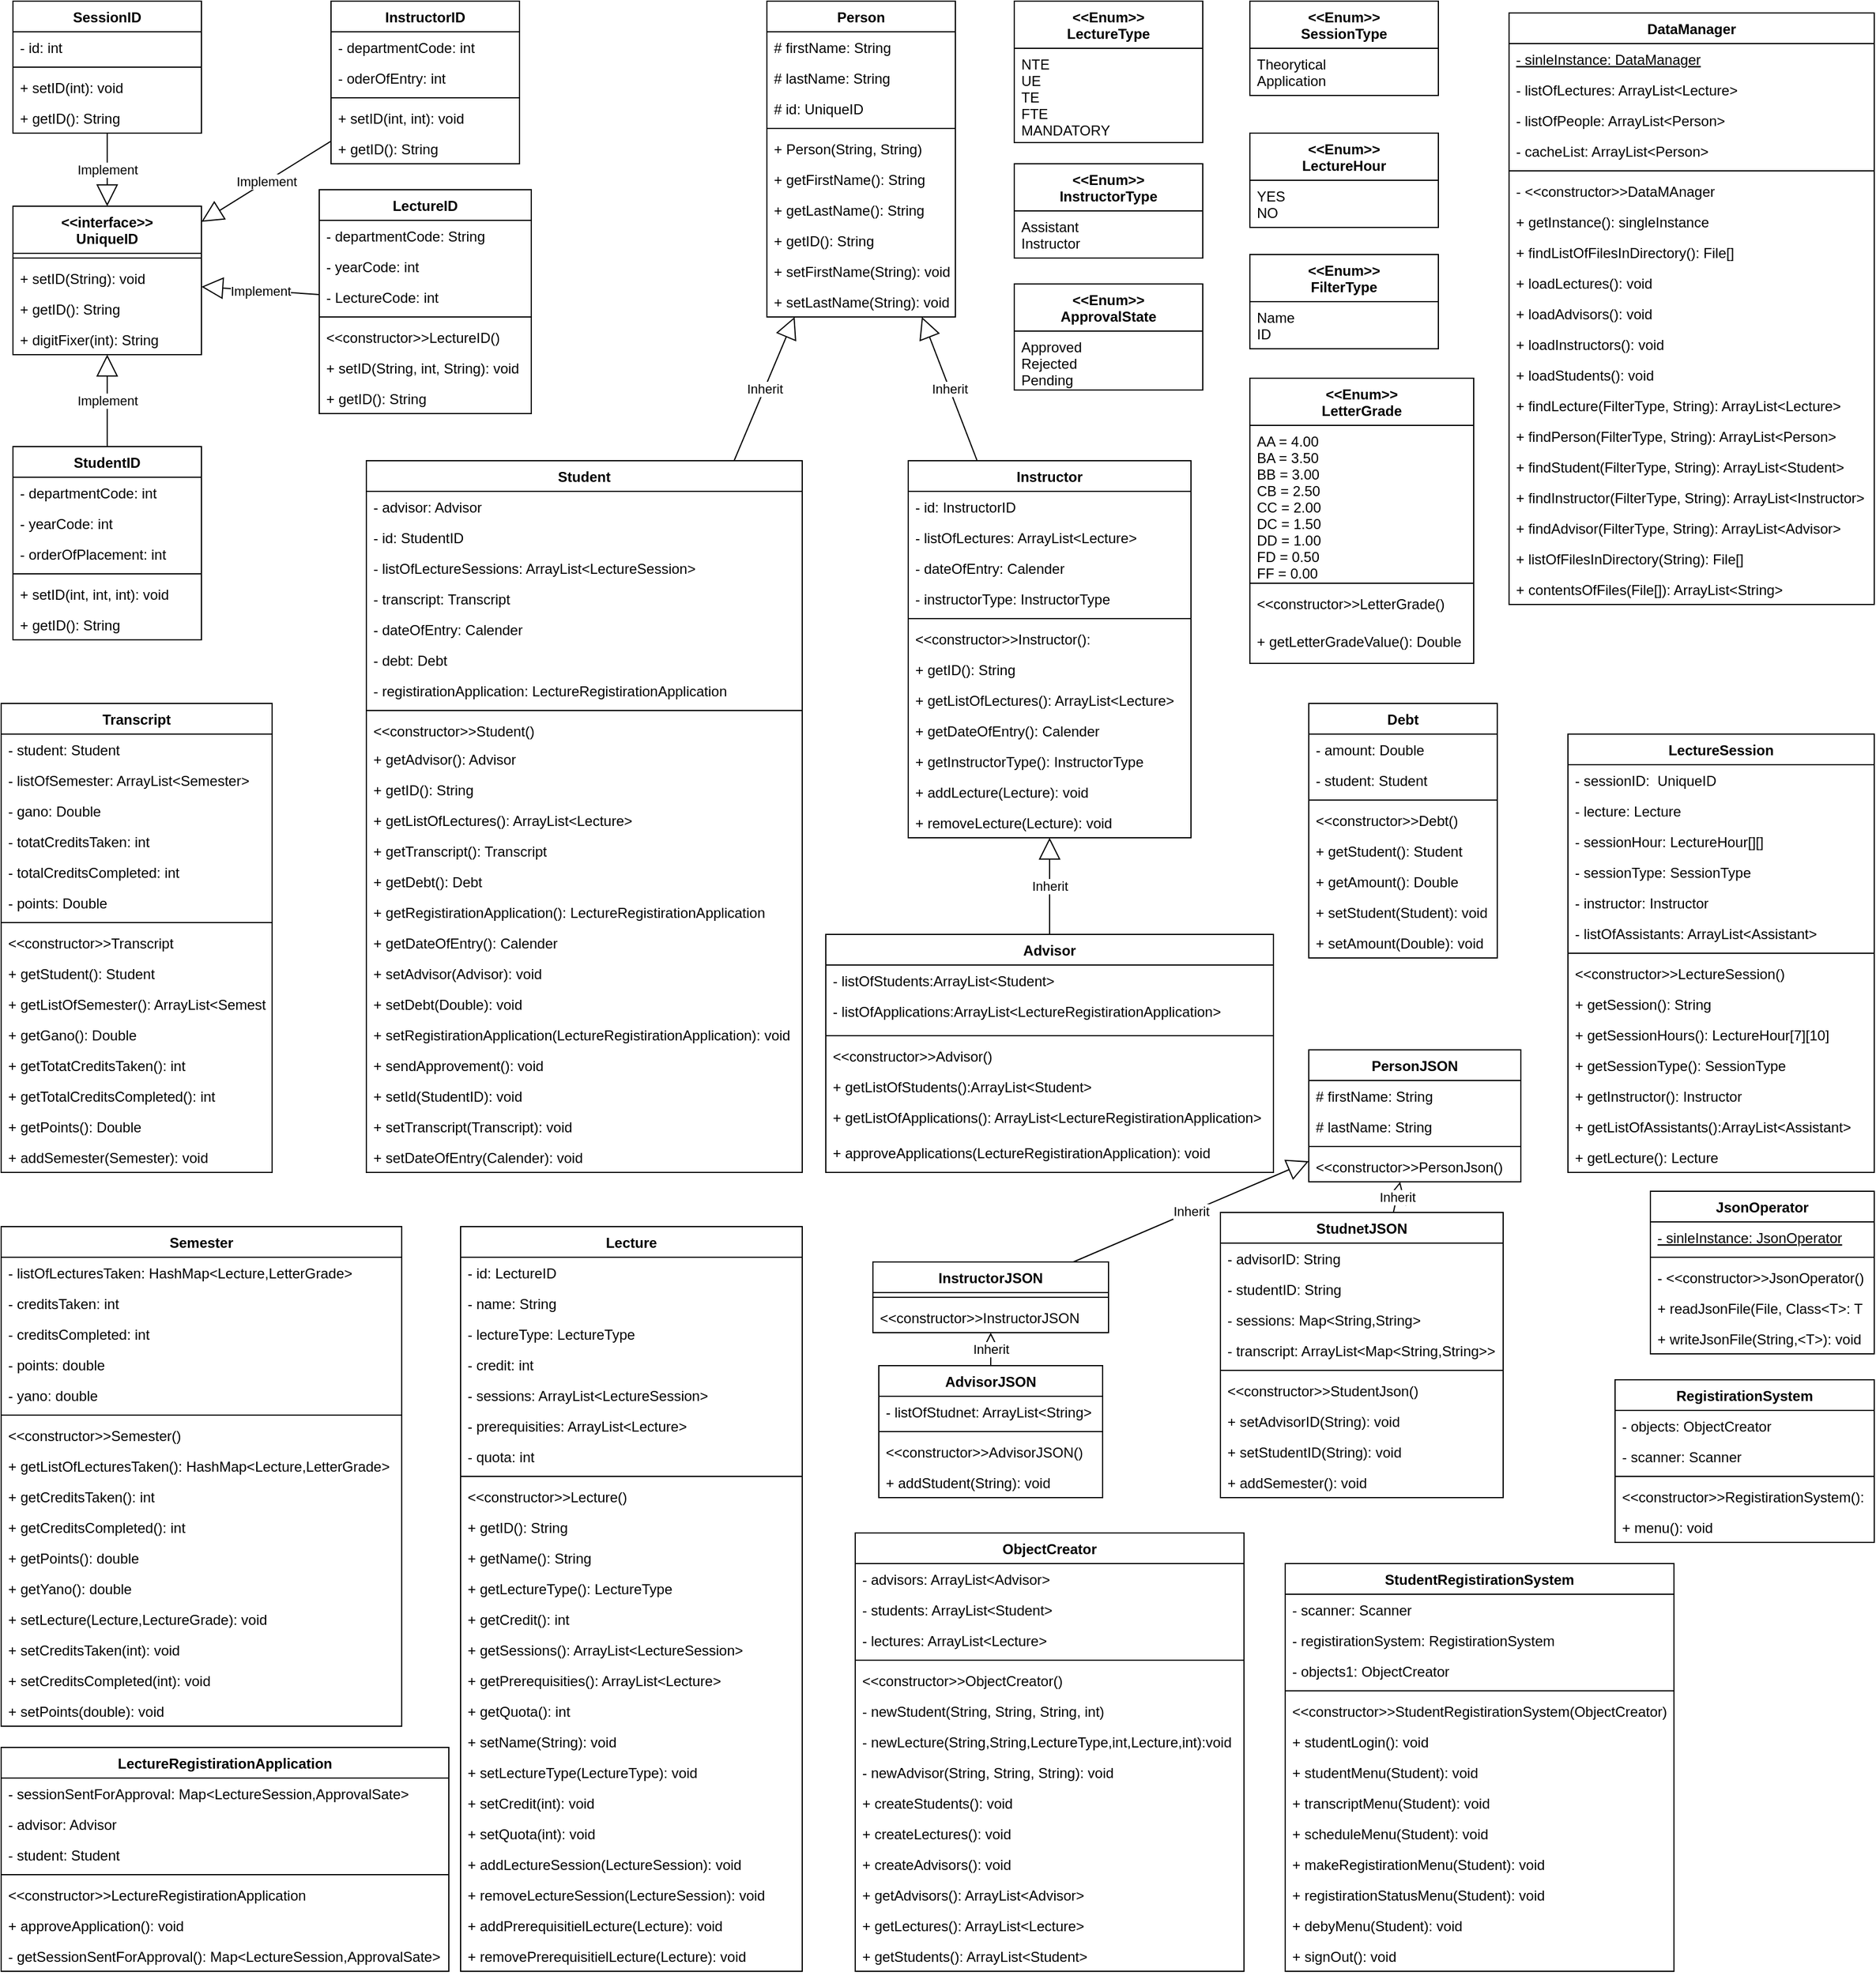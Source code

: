 <mxfile version="20.5.3" type="device"><diagram id="7w93Qd3ucldGkNyjXXQn" name="Sayfa -1"><mxGraphModel dx="1411" dy="756" grid="1" gridSize="10" guides="1" tooltips="1" connect="1" arrows="1" fold="1" page="1" pageScale="1" pageWidth="1654" pageHeight="2336" math="0" shadow="0"><root><mxCell id="0"/><mxCell id="1" parent="0"/><mxCell id="Sv2H_rABcHJF4czR625y-1" value="Person" style="swimlane;fontStyle=1;align=center;verticalAlign=top;childLayout=stackLayout;horizontal=1;startSize=26;horizontalStack=0;resizeParent=1;resizeParentMax=0;resizeLast=0;collapsible=1;marginBottom=0;" parent="1" vertex="1"><mxGeometry x="700" y="20" width="160" height="268" as="geometry"><mxRectangle x="340" y="50" width="80" height="30" as="alternateBounds"/></mxGeometry></mxCell><mxCell id="Sv2H_rABcHJF4czR625y-2" value="# firstName: String" style="text;strokeColor=none;fillColor=none;align=left;verticalAlign=top;spacingLeft=4;spacingRight=4;overflow=hidden;rotatable=0;points=[[0,0.5],[1,0.5]];portConstraint=eastwest;" parent="Sv2H_rABcHJF4czR625y-1" vertex="1"><mxGeometry y="26" width="160" height="26" as="geometry"/></mxCell><mxCell id="Sv2H_rABcHJF4czR625y-4" value="# lastName: String" style="text;strokeColor=none;fillColor=none;align=left;verticalAlign=top;spacingLeft=4;spacingRight=4;overflow=hidden;rotatable=0;points=[[0,0.5],[1,0.5]];portConstraint=eastwest;" parent="Sv2H_rABcHJF4czR625y-1" vertex="1"><mxGeometry y="52" width="160" height="26" as="geometry"/></mxCell><mxCell id="Sv2H_rABcHJF4czR625y-5" value="# id: UniqueID" style="text;strokeColor=none;fillColor=none;align=left;verticalAlign=top;spacingLeft=4;spacingRight=4;overflow=hidden;rotatable=0;points=[[0,0.5],[1,0.5]];portConstraint=eastwest;" parent="Sv2H_rABcHJF4czR625y-1" vertex="1"><mxGeometry y="78" width="160" height="26" as="geometry"/></mxCell><mxCell id="Sv2H_rABcHJF4czR625y-3" value="" style="line;strokeWidth=1;fillColor=none;align=left;verticalAlign=middle;spacingTop=-1;spacingLeft=3;spacingRight=3;rotatable=0;labelPosition=right;points=[];portConstraint=eastwest;strokeColor=inherit;" parent="Sv2H_rABcHJF4czR625y-1" vertex="1"><mxGeometry y="104" width="160" height="8" as="geometry"/></mxCell><mxCell id="BRYjogfGwO4EZ4AMCY0b-3" value="+ Person(String, String)" style="text;strokeColor=none;fillColor=none;align=left;verticalAlign=top;spacingLeft=4;spacingRight=4;overflow=hidden;rotatable=0;points=[[0,0.5],[1,0.5]];portConstraint=eastwest;" parent="Sv2H_rABcHJF4czR625y-1" vertex="1"><mxGeometry y="112" width="160" height="26" as="geometry"/></mxCell><mxCell id="Sv2H_rABcHJF4czR625y-6" value="+ getFirstName(): String" style="text;strokeColor=none;fillColor=none;align=left;verticalAlign=top;spacingLeft=4;spacingRight=4;overflow=hidden;rotatable=0;points=[[0,0.5],[1,0.5]];portConstraint=eastwest;" parent="Sv2H_rABcHJF4czR625y-1" vertex="1"><mxGeometry y="138" width="160" height="26" as="geometry"/></mxCell><mxCell id="GpqEzXDei8LeBioLYVpC-25" value="+ getLastName(): String" style="text;strokeColor=none;fillColor=none;align=left;verticalAlign=top;spacingLeft=4;spacingRight=4;overflow=hidden;rotatable=0;points=[[0,0.5],[1,0.5]];portConstraint=eastwest;" parent="Sv2H_rABcHJF4czR625y-1" vertex="1"><mxGeometry y="164" width="160" height="26" as="geometry"/></mxCell><mxCell id="GpqEzXDei8LeBioLYVpC-26" value="+ getID(): String" style="text;strokeColor=none;fillColor=none;align=left;verticalAlign=top;spacingLeft=4;spacingRight=4;overflow=hidden;rotatable=0;points=[[0,0.5],[1,0.5]];portConstraint=eastwest;" parent="Sv2H_rABcHJF4czR625y-1" vertex="1"><mxGeometry y="190" width="160" height="26" as="geometry"/></mxCell><mxCell id="GpqEzXDei8LeBioLYVpC-27" value="+ setFirstName(String): void" style="text;strokeColor=none;fillColor=none;align=left;verticalAlign=top;spacingLeft=4;spacingRight=4;overflow=hidden;rotatable=0;points=[[0,0.5],[1,0.5]];portConstraint=eastwest;" parent="Sv2H_rABcHJF4czR625y-1" vertex="1"><mxGeometry y="216" width="160" height="26" as="geometry"/></mxCell><mxCell id="GpqEzXDei8LeBioLYVpC-28" value="+ setLastName(String): void" style="text;strokeColor=none;fillColor=none;align=left;verticalAlign=top;spacingLeft=4;spacingRight=4;overflow=hidden;rotatable=0;points=[[0,0.5],[1,0.5]];portConstraint=eastwest;" parent="Sv2H_rABcHJF4czR625y-1" vertex="1"><mxGeometry y="242" width="160" height="26" as="geometry"/></mxCell><mxCell id="Sv2H_rABcHJF4czR625y-7" value="Student" style="swimlane;fontStyle=1;align=center;verticalAlign=top;childLayout=stackLayout;horizontal=1;startSize=26;horizontalStack=0;resizeParent=1;resizeParentMax=0;resizeLast=0;collapsible=1;marginBottom=0;" parent="1" vertex="1"><mxGeometry x="360" y="410" width="370" height="604" as="geometry"/></mxCell><mxCell id="Sv2H_rABcHJF4czR625y-8" value="- advisor: Advisor" style="text;strokeColor=none;fillColor=none;align=left;verticalAlign=top;spacingLeft=4;spacingRight=4;overflow=hidden;rotatable=0;points=[[0,0.5],[1,0.5]];portConstraint=eastwest;" parent="Sv2H_rABcHJF4czR625y-7" vertex="1"><mxGeometry y="26" width="370" height="26" as="geometry"/></mxCell><mxCell id="Sv2H_rABcHJF4czR625y-10" value="- id: StudentID" style="text;strokeColor=none;fillColor=none;align=left;verticalAlign=top;spacingLeft=4;spacingRight=4;overflow=hidden;rotatable=0;points=[[0,0.5],[1,0.5]];portConstraint=eastwest;" parent="Sv2H_rABcHJF4czR625y-7" vertex="1"><mxGeometry y="52" width="370" height="26" as="geometry"/></mxCell><mxCell id="Sv2H_rABcHJF4czR625y-11" value="- listOfLectureSessions: ArrayList&lt;LectureSession&gt;" style="text;strokeColor=none;fillColor=none;align=left;verticalAlign=top;spacingLeft=4;spacingRight=4;overflow=hidden;rotatable=0;points=[[0,0.5],[1,0.5]];portConstraint=eastwest;" parent="Sv2H_rABcHJF4czR625y-7" vertex="1"><mxGeometry y="78" width="370" height="26" as="geometry"/></mxCell><mxCell id="Sv2H_rABcHJF4czR625y-12" value="- transcript: Transcript" style="text;strokeColor=none;fillColor=none;align=left;verticalAlign=top;spacingLeft=4;spacingRight=4;overflow=hidden;rotatable=0;points=[[0,0.5],[1,0.5]];portConstraint=eastwest;" parent="Sv2H_rABcHJF4czR625y-7" vertex="1"><mxGeometry y="104" width="370" height="26" as="geometry"/></mxCell><mxCell id="GpqEzXDei8LeBioLYVpC-29" value="- dateOfEntry: Calender" style="text;strokeColor=none;fillColor=none;align=left;verticalAlign=top;spacingLeft=4;spacingRight=4;overflow=hidden;rotatable=0;points=[[0,0.5],[1,0.5]];portConstraint=eastwest;" parent="Sv2H_rABcHJF4czR625y-7" vertex="1"><mxGeometry y="130" width="370" height="26" as="geometry"/></mxCell><mxCell id="lI1AC3695uIBytSDKQQq-52" value="- debt: Debt" style="text;strokeColor=none;fillColor=none;align=left;verticalAlign=top;spacingLeft=4;spacingRight=4;overflow=hidden;rotatable=0;points=[[0,0.5],[1,0.5]];portConstraint=eastwest;" parent="Sv2H_rABcHJF4czR625y-7" vertex="1"><mxGeometry y="156" width="370" height="26" as="geometry"/></mxCell><mxCell id="lI1AC3695uIBytSDKQQq-53" value="- registirationApplication: LectureRegistirationApplication" style="text;strokeColor=none;fillColor=none;align=left;verticalAlign=top;spacingLeft=4;spacingRight=4;overflow=hidden;rotatable=0;points=[[0,0.5],[1,0.5]];portConstraint=eastwest;" parent="Sv2H_rABcHJF4czR625y-7" vertex="1"><mxGeometry y="182" width="370" height="26" as="geometry"/></mxCell><mxCell id="Sv2H_rABcHJF4czR625y-9" value="" style="line;strokeWidth=1;fillColor=none;align=left;verticalAlign=middle;spacingTop=-1;spacingLeft=3;spacingRight=3;rotatable=0;labelPosition=right;points=[];portConstraint=eastwest;strokeColor=inherit;" parent="Sv2H_rABcHJF4czR625y-7" vertex="1"><mxGeometry y="208" width="370" height="8" as="geometry"/></mxCell><mxCell id="BRYjogfGwO4EZ4AMCY0b-4" value="&lt;&lt;constructor&gt;&gt;Student()" style="text;strokeColor=none;fillColor=none;align=left;verticalAlign=top;spacingLeft=4;spacingRight=4;overflow=hidden;rotatable=0;points=[[0,0.5],[1,0.5]];portConstraint=eastwest;" parent="Sv2H_rABcHJF4czR625y-7" vertex="1"><mxGeometry y="216" width="370" height="24" as="geometry"/></mxCell><mxCell id="Sv2H_rABcHJF4czR625y-13" value="+ getAdvisor(): Advisor" style="text;strokeColor=none;fillColor=none;align=left;verticalAlign=top;spacingLeft=4;spacingRight=4;overflow=hidden;rotatable=0;points=[[0,0.5],[1,0.5]];portConstraint=eastwest;" parent="Sv2H_rABcHJF4czR625y-7" vertex="1"><mxGeometry y="240" width="370" height="26" as="geometry"/></mxCell><mxCell id="GpqEzXDei8LeBioLYVpC-30" value="+ getID(): String" style="text;strokeColor=none;fillColor=none;align=left;verticalAlign=top;spacingLeft=4;spacingRight=4;overflow=hidden;rotatable=0;points=[[0,0.5],[1,0.5]];portConstraint=eastwest;" parent="Sv2H_rABcHJF4czR625y-7" vertex="1"><mxGeometry y="266" width="370" height="26" as="geometry"/></mxCell><mxCell id="GpqEzXDei8LeBioLYVpC-31" value="+ getListOfLectures(): ArrayList&lt;Lecture&gt;" style="text;strokeColor=none;fillColor=none;align=left;verticalAlign=top;spacingLeft=4;spacingRight=4;overflow=hidden;rotatable=0;points=[[0,0.5],[1,0.5]];portConstraint=eastwest;" parent="Sv2H_rABcHJF4czR625y-7" vertex="1"><mxGeometry y="292" width="370" height="26" as="geometry"/></mxCell><mxCell id="GpqEzXDei8LeBioLYVpC-32" value="+ getTranscript(): Transcript" style="text;strokeColor=none;fillColor=none;align=left;verticalAlign=top;spacingLeft=4;spacingRight=4;overflow=hidden;rotatable=0;points=[[0,0.5],[1,0.5]];portConstraint=eastwest;" parent="Sv2H_rABcHJF4czR625y-7" vertex="1"><mxGeometry y="318" width="370" height="26" as="geometry"/></mxCell><mxCell id="_KJiNsTdMnDBmthVbYk2-1" value="+ getDebt(): Debt" style="text;strokeColor=none;fillColor=none;align=left;verticalAlign=top;spacingLeft=4;spacingRight=4;overflow=hidden;rotatable=0;points=[[0,0.5],[1,0.5]];portConstraint=eastwest;" parent="Sv2H_rABcHJF4czR625y-7" vertex="1"><mxGeometry y="344" width="370" height="26" as="geometry"/></mxCell><mxCell id="_KJiNsTdMnDBmthVbYk2-2" value="+ getRegistirationApplication(): LectureRegistirationApplication" style="text;strokeColor=none;fillColor=none;align=left;verticalAlign=top;spacingLeft=4;spacingRight=4;overflow=hidden;rotatable=0;points=[[0,0.5],[1,0.5]];portConstraint=eastwest;" parent="Sv2H_rABcHJF4czR625y-7" vertex="1"><mxGeometry y="370" width="370" height="26" as="geometry"/></mxCell><mxCell id="GpqEzXDei8LeBioLYVpC-33" value="+ getDateOfEntry(): Calender" style="text;strokeColor=none;fillColor=none;align=left;verticalAlign=top;spacingLeft=4;spacingRight=4;overflow=hidden;rotatable=0;points=[[0,0.5],[1,0.5]];portConstraint=eastwest;" parent="Sv2H_rABcHJF4czR625y-7" vertex="1"><mxGeometry y="396" width="370" height="26" as="geometry"/></mxCell><mxCell id="GpqEzXDei8LeBioLYVpC-34" value="+ setAdvisor(Advisor): void" style="text;strokeColor=none;fillColor=none;align=left;verticalAlign=top;spacingLeft=4;spacingRight=4;overflow=hidden;rotatable=0;points=[[0,0.5],[1,0.5]];portConstraint=eastwest;" parent="Sv2H_rABcHJF4czR625y-7" vertex="1"><mxGeometry y="422" width="370" height="26" as="geometry"/></mxCell><mxCell id="_KJiNsTdMnDBmthVbYk2-3" value="+ setDebt(Double): void" style="text;strokeColor=none;fillColor=none;align=left;verticalAlign=top;spacingLeft=4;spacingRight=4;overflow=hidden;rotatable=0;points=[[0,0.5],[1,0.5]];portConstraint=eastwest;" parent="Sv2H_rABcHJF4czR625y-7" vertex="1"><mxGeometry y="448" width="370" height="26" as="geometry"/></mxCell><mxCell id="_KJiNsTdMnDBmthVbYk2-4" value="+ setRegistirationApplication(LectureRegistirationApplication): void" style="text;strokeColor=none;fillColor=none;align=left;verticalAlign=top;spacingLeft=4;spacingRight=4;overflow=hidden;rotatable=0;points=[[0,0.5],[1,0.5]];portConstraint=eastwest;" parent="Sv2H_rABcHJF4czR625y-7" vertex="1"><mxGeometry y="474" width="370" height="26" as="geometry"/></mxCell><mxCell id="BRYjogfGwO4EZ4AMCY0b-5" value="+ sendApprovement(): void" style="text;strokeColor=none;fillColor=none;align=left;verticalAlign=top;spacingLeft=4;spacingRight=4;overflow=hidden;rotatable=0;points=[[0,0.5],[1,0.5]];portConstraint=eastwest;" parent="Sv2H_rABcHJF4czR625y-7" vertex="1"><mxGeometry y="500" width="370" height="26" as="geometry"/></mxCell><mxCell id="BRYjogfGwO4EZ4AMCY0b-6" value="+ setId(StudentID): void" style="text;strokeColor=none;fillColor=none;align=left;verticalAlign=top;spacingLeft=4;spacingRight=4;overflow=hidden;rotatable=0;points=[[0,0.5],[1,0.5]];portConstraint=eastwest;" parent="Sv2H_rABcHJF4czR625y-7" vertex="1"><mxGeometry y="526" width="370" height="26" as="geometry"/></mxCell><mxCell id="BRYjogfGwO4EZ4AMCY0b-7" value="+ setTranscript(Transcript): void" style="text;strokeColor=none;fillColor=none;align=left;verticalAlign=top;spacingLeft=4;spacingRight=4;overflow=hidden;rotatable=0;points=[[0,0.5],[1,0.5]];portConstraint=eastwest;" parent="Sv2H_rABcHJF4czR625y-7" vertex="1"><mxGeometry y="552" width="370" height="26" as="geometry"/></mxCell><mxCell id="BRYjogfGwO4EZ4AMCY0b-8" value="+ setDateOfEntry(Calender): void" style="text;strokeColor=none;fillColor=none;align=left;verticalAlign=top;spacingLeft=4;spacingRight=4;overflow=hidden;rotatable=0;points=[[0,0.5],[1,0.5]];portConstraint=eastwest;" parent="Sv2H_rABcHJF4czR625y-7" vertex="1"><mxGeometry y="578" width="370" height="26" as="geometry"/></mxCell><mxCell id="Sv2H_rABcHJF4czR625y-14" value="Instructor" style="swimlane;fontStyle=1;align=center;verticalAlign=top;childLayout=stackLayout;horizontal=1;startSize=26;horizontalStack=0;resizeParent=1;resizeParentMax=0;resizeLast=0;collapsible=1;marginBottom=0;" parent="1" vertex="1"><mxGeometry x="820" y="410" width="240" height="320" as="geometry"><mxRectangle x="827" y="610" width="100" height="30" as="alternateBounds"/></mxGeometry></mxCell><mxCell id="Sv2H_rABcHJF4czR625y-15" value="- id: InstructorID" style="text;strokeColor=none;fillColor=none;align=left;verticalAlign=top;spacingLeft=4;spacingRight=4;overflow=hidden;rotatable=0;points=[[0,0.5],[1,0.5]];portConstraint=eastwest;" parent="Sv2H_rABcHJF4czR625y-14" vertex="1"><mxGeometry y="26" width="240" height="26" as="geometry"/></mxCell><mxCell id="Sv2H_rABcHJF4czR625y-17" value="- listOfLectures: ArrayList&lt;Lecture&gt;" style="text;strokeColor=none;fillColor=none;align=left;verticalAlign=top;spacingLeft=4;spacingRight=4;overflow=hidden;rotatable=0;points=[[0,0.5],[1,0.5]];portConstraint=eastwest;" parent="Sv2H_rABcHJF4czR625y-14" vertex="1"><mxGeometry y="52" width="240" height="26" as="geometry"/></mxCell><mxCell id="4mFP-AUnUqjv986MjFmd-2" value="- dateOfEntry: Calender" style="text;strokeColor=none;fillColor=none;align=left;verticalAlign=top;spacingLeft=4;spacingRight=4;overflow=hidden;rotatable=0;points=[[0,0.5],[1,0.5]];portConstraint=eastwest;" parent="Sv2H_rABcHJF4czR625y-14" vertex="1"><mxGeometry y="78" width="240" height="26" as="geometry"/></mxCell><mxCell id="BRYjogfGwO4EZ4AMCY0b-24" value="- instructorType: InstructorType" style="text;strokeColor=none;fillColor=none;align=left;verticalAlign=top;spacingLeft=4;spacingRight=4;overflow=hidden;rotatable=0;points=[[0,0.5],[1,0.5]];portConstraint=eastwest;" parent="Sv2H_rABcHJF4czR625y-14" vertex="1"><mxGeometry y="104" width="240" height="26" as="geometry"/></mxCell><mxCell id="Sv2H_rABcHJF4czR625y-19" value="" style="line;strokeWidth=1;fillColor=none;align=left;verticalAlign=middle;spacingTop=-1;spacingLeft=3;spacingRight=3;rotatable=0;labelPosition=right;points=[];portConstraint=eastwest;strokeColor=inherit;" parent="Sv2H_rABcHJF4czR625y-14" vertex="1"><mxGeometry y="130" width="240" height="8" as="geometry"/></mxCell><mxCell id="4mFP-AUnUqjv986MjFmd-3" value="&lt;&lt;constructor&gt;&gt;Instructor():" style="text;strokeColor=none;fillColor=none;align=left;verticalAlign=top;spacingLeft=4;spacingRight=4;overflow=hidden;rotatable=0;points=[[0,0.5],[1,0.5]];portConstraint=eastwest;" parent="Sv2H_rABcHJF4czR625y-14" vertex="1"><mxGeometry y="138" width="240" height="26" as="geometry"/></mxCell><mxCell id="BRYjogfGwO4EZ4AMCY0b-25" value="+ getID(): String" style="text;strokeColor=none;fillColor=none;align=left;verticalAlign=top;spacingLeft=4;spacingRight=4;overflow=hidden;rotatable=0;points=[[0,0.5],[1,0.5]];portConstraint=eastwest;" parent="Sv2H_rABcHJF4czR625y-14" vertex="1"><mxGeometry y="164" width="240" height="26" as="geometry"/></mxCell><mxCell id="4mFP-AUnUqjv986MjFmd-4" value="+ getListOfLectures(): ArrayList&lt;Lecture&gt;" style="text;strokeColor=none;fillColor=none;align=left;verticalAlign=top;spacingLeft=4;spacingRight=4;overflow=hidden;rotatable=0;points=[[0,0.5],[1,0.5]];portConstraint=eastwest;" parent="Sv2H_rABcHJF4czR625y-14" vertex="1"><mxGeometry y="190" width="240" height="26" as="geometry"/></mxCell><mxCell id="4mFP-AUnUqjv986MjFmd-13" value="+ getDateOfEntry(): Calender" style="text;strokeColor=none;fillColor=none;align=left;verticalAlign=top;spacingLeft=4;spacingRight=4;overflow=hidden;rotatable=0;points=[[0,0.5],[1,0.5]];portConstraint=eastwest;" parent="Sv2H_rABcHJF4czR625y-14" vertex="1"><mxGeometry y="216" width="240" height="26" as="geometry"/></mxCell><mxCell id="BRYjogfGwO4EZ4AMCY0b-26" value="+ getInstructorType(): InstructorType" style="text;strokeColor=none;fillColor=none;align=left;verticalAlign=top;spacingLeft=4;spacingRight=4;overflow=hidden;rotatable=0;points=[[0,0.5],[1,0.5]];portConstraint=eastwest;" parent="Sv2H_rABcHJF4czR625y-14" vertex="1"><mxGeometry y="242" width="240" height="26" as="geometry"/></mxCell><mxCell id="4mFP-AUnUqjv986MjFmd-14" value="+ addLecture(Lecture): void" style="text;strokeColor=none;fillColor=none;align=left;verticalAlign=top;spacingLeft=4;spacingRight=4;overflow=hidden;rotatable=0;points=[[0,0.5],[1,0.5]];portConstraint=eastwest;" parent="Sv2H_rABcHJF4czR625y-14" vertex="1"><mxGeometry y="268" width="240" height="26" as="geometry"/></mxCell><mxCell id="4mFP-AUnUqjv986MjFmd-15" value="+ removeLecture(Lecture): void" style="text;strokeColor=none;fillColor=none;align=left;verticalAlign=top;spacingLeft=4;spacingRight=4;overflow=hidden;rotatable=0;points=[[0,0.5],[1,0.5]];portConstraint=eastwest;" parent="Sv2H_rABcHJF4czR625y-14" vertex="1"><mxGeometry y="294" width="240" height="26" as="geometry"/></mxCell><mxCell id="Sv2H_rABcHJF4czR625y-21" value="Lecture" style="swimlane;fontStyle=1;align=center;verticalAlign=top;childLayout=stackLayout;horizontal=1;startSize=26;horizontalStack=0;resizeParent=1;resizeParentMax=0;resizeLast=0;collapsible=1;marginBottom=0;" parent="1" vertex="1"><mxGeometry x="440" y="1060" width="290" height="632" as="geometry"/></mxCell><mxCell id="Sv2H_rABcHJF4czR625y-22" value="- id: LectureID" style="text;strokeColor=none;fillColor=none;align=left;verticalAlign=top;spacingLeft=4;spacingRight=4;overflow=hidden;rotatable=0;points=[[0,0.5],[1,0.5]];portConstraint=eastwest;" parent="Sv2H_rABcHJF4czR625y-21" vertex="1"><mxGeometry y="26" width="290" height="26" as="geometry"/></mxCell><mxCell id="Sv2H_rABcHJF4czR625y-24" value="- name: String" style="text;strokeColor=none;fillColor=none;align=left;verticalAlign=top;spacingLeft=4;spacingRight=4;overflow=hidden;rotatable=0;points=[[0,0.5],[1,0.5]];portConstraint=eastwest;" parent="Sv2H_rABcHJF4czR625y-21" vertex="1"><mxGeometry y="52" width="290" height="26" as="geometry"/></mxCell><mxCell id="Sv2H_rABcHJF4czR625y-25" value="- lectureType: LectureType" style="text;strokeColor=none;fillColor=none;align=left;verticalAlign=top;spacingLeft=4;spacingRight=4;overflow=hidden;rotatable=0;points=[[0,0.5],[1,0.5]];portConstraint=eastwest;" parent="Sv2H_rABcHJF4czR625y-21" vertex="1"><mxGeometry y="78" width="290" height="26" as="geometry"/></mxCell><mxCell id="Sv2H_rABcHJF4czR625y-28" value="- credit: int" style="text;strokeColor=none;fillColor=none;align=left;verticalAlign=top;spacingLeft=4;spacingRight=4;overflow=hidden;rotatable=0;points=[[0,0.5],[1,0.5]];portConstraint=eastwest;" parent="Sv2H_rABcHJF4czR625y-21" vertex="1"><mxGeometry y="104" width="290" height="26" as="geometry"/></mxCell><mxCell id="Sv2H_rABcHJF4czR625y-29" value="- sessions: ArrayList&lt;LectureSession&gt;" style="text;strokeColor=none;fillColor=none;align=left;verticalAlign=top;spacingLeft=4;spacingRight=4;overflow=hidden;rotatable=0;points=[[0,0.5],[1,0.5]];portConstraint=eastwest;" parent="Sv2H_rABcHJF4czR625y-21" vertex="1"><mxGeometry y="130" width="290" height="26" as="geometry"/></mxCell><mxCell id="Sv2H_rABcHJF4czR625y-30" value="- prerequisities: ArrayList&lt;Lecture&gt;" style="text;strokeColor=none;fillColor=none;align=left;verticalAlign=top;spacingLeft=4;spacingRight=4;overflow=hidden;rotatable=0;points=[[0,0.5],[1,0.5]];portConstraint=eastwest;" parent="Sv2H_rABcHJF4czR625y-21" vertex="1"><mxGeometry y="156" width="290" height="26" as="geometry"/></mxCell><mxCell id="Sv2H_rABcHJF4czR625y-31" value="- quota: int" style="text;strokeColor=none;fillColor=none;align=left;verticalAlign=top;spacingLeft=4;spacingRight=4;overflow=hidden;rotatable=0;points=[[0,0.5],[1,0.5]];portConstraint=eastwest;" parent="Sv2H_rABcHJF4czR625y-21" vertex="1"><mxGeometry y="182" width="290" height="26" as="geometry"/></mxCell><mxCell id="Sv2H_rABcHJF4czR625y-23" value="" style="line;strokeWidth=1;fillColor=none;align=left;verticalAlign=middle;spacingTop=-1;spacingLeft=3;spacingRight=3;rotatable=0;labelPosition=right;points=[];portConstraint=eastwest;strokeColor=inherit;" parent="Sv2H_rABcHJF4czR625y-21" vertex="1"><mxGeometry y="208" width="290" height="8" as="geometry"/></mxCell><mxCell id="BRYjogfGwO4EZ4AMCY0b-28" value="&lt;&lt;constructor&gt;&gt;Lecture()" style="text;strokeColor=none;fillColor=none;align=left;verticalAlign=top;spacingLeft=4;spacingRight=4;overflow=hidden;rotatable=0;points=[[0,0.5],[1,0.5]];portConstraint=eastwest;" parent="Sv2H_rABcHJF4czR625y-21" vertex="1"><mxGeometry y="216" width="290" height="26" as="geometry"/></mxCell><mxCell id="4mFP-AUnUqjv986MjFmd-18" value="+ getID(): String" style="text;strokeColor=none;fillColor=none;align=left;verticalAlign=top;spacingLeft=4;spacingRight=4;overflow=hidden;rotatable=0;points=[[0,0.5],[1,0.5]];portConstraint=eastwest;" parent="Sv2H_rABcHJF4czR625y-21" vertex="1"><mxGeometry y="242" width="290" height="26" as="geometry"/></mxCell><mxCell id="4mFP-AUnUqjv986MjFmd-19" value="+ getName(): String" style="text;strokeColor=none;fillColor=none;align=left;verticalAlign=top;spacingLeft=4;spacingRight=4;overflow=hidden;rotatable=0;points=[[0,0.5],[1,0.5]];portConstraint=eastwest;" parent="Sv2H_rABcHJF4czR625y-21" vertex="1"><mxGeometry y="268" width="290" height="26" as="geometry"/></mxCell><mxCell id="4mFP-AUnUqjv986MjFmd-20" value="+ getLectureType(): LectureType" style="text;strokeColor=none;fillColor=none;align=left;verticalAlign=top;spacingLeft=4;spacingRight=4;overflow=hidden;rotatable=0;points=[[0,0.5],[1,0.5]];portConstraint=eastwest;" parent="Sv2H_rABcHJF4czR625y-21" vertex="1"><mxGeometry y="294" width="290" height="26" as="geometry"/></mxCell><mxCell id="4mFP-AUnUqjv986MjFmd-21" value="+ getCredit(): int" style="text;strokeColor=none;fillColor=none;align=left;verticalAlign=top;spacingLeft=4;spacingRight=4;overflow=hidden;rotatable=0;points=[[0,0.5],[1,0.5]];portConstraint=eastwest;" parent="Sv2H_rABcHJF4czR625y-21" vertex="1"><mxGeometry y="320" width="290" height="26" as="geometry"/></mxCell><mxCell id="4mFP-AUnUqjv986MjFmd-22" value="+ getSessions(): ArrayList&lt;LectureSession&gt;" style="text;strokeColor=none;fillColor=none;align=left;verticalAlign=top;spacingLeft=4;spacingRight=4;overflow=hidden;rotatable=0;points=[[0,0.5],[1,0.5]];portConstraint=eastwest;" parent="Sv2H_rABcHJF4czR625y-21" vertex="1"><mxGeometry y="346" width="290" height="26" as="geometry"/></mxCell><mxCell id="4mFP-AUnUqjv986MjFmd-23" value="+ getPrerequisities(): ArrayList&lt;Lecture&gt;" style="text;strokeColor=none;fillColor=none;align=left;verticalAlign=top;spacingLeft=4;spacingRight=4;overflow=hidden;rotatable=0;points=[[0,0.5],[1,0.5]];portConstraint=eastwest;" parent="Sv2H_rABcHJF4czR625y-21" vertex="1"><mxGeometry y="372" width="290" height="26" as="geometry"/></mxCell><mxCell id="4mFP-AUnUqjv986MjFmd-24" value="+ getQuota(): int" style="text;strokeColor=none;fillColor=none;align=left;verticalAlign=top;spacingLeft=4;spacingRight=4;overflow=hidden;rotatable=0;points=[[0,0.5],[1,0.5]];portConstraint=eastwest;" parent="Sv2H_rABcHJF4czR625y-21" vertex="1"><mxGeometry y="398" width="290" height="26" as="geometry"/></mxCell><mxCell id="4mFP-AUnUqjv986MjFmd-25" value="+ setName(String): void" style="text;strokeColor=none;fillColor=none;align=left;verticalAlign=top;spacingLeft=4;spacingRight=4;overflow=hidden;rotatable=0;points=[[0,0.5],[1,0.5]];portConstraint=eastwest;" parent="Sv2H_rABcHJF4czR625y-21" vertex="1"><mxGeometry y="424" width="290" height="26" as="geometry"/></mxCell><mxCell id="4mFP-AUnUqjv986MjFmd-26" value="+ setLectureType(LectureType): void" style="text;strokeColor=none;fillColor=none;align=left;verticalAlign=top;spacingLeft=4;spacingRight=4;overflow=hidden;rotatable=0;points=[[0,0.5],[1,0.5]];portConstraint=eastwest;" parent="Sv2H_rABcHJF4czR625y-21" vertex="1"><mxGeometry y="450" width="290" height="26" as="geometry"/></mxCell><mxCell id="4mFP-AUnUqjv986MjFmd-27" value="+ setCredit(int): void" style="text;strokeColor=none;fillColor=none;align=left;verticalAlign=top;spacingLeft=4;spacingRight=4;overflow=hidden;rotatable=0;points=[[0,0.5],[1,0.5]];portConstraint=eastwest;" parent="Sv2H_rABcHJF4czR625y-21" vertex="1"><mxGeometry y="476" width="290" height="26" as="geometry"/></mxCell><mxCell id="4mFP-AUnUqjv986MjFmd-28" value="+ setQuota(int): void" style="text;strokeColor=none;fillColor=none;align=left;verticalAlign=top;spacingLeft=4;spacingRight=4;overflow=hidden;rotatable=0;points=[[0,0.5],[1,0.5]];portConstraint=eastwest;" parent="Sv2H_rABcHJF4czR625y-21" vertex="1"><mxGeometry y="502" width="290" height="26" as="geometry"/></mxCell><mxCell id="4mFP-AUnUqjv986MjFmd-29" value="+ addLectureSession(LectureSession): void" style="text;strokeColor=none;fillColor=none;align=left;verticalAlign=top;spacingLeft=4;spacingRight=4;overflow=hidden;rotatable=0;points=[[0,0.5],[1,0.5]];portConstraint=eastwest;" parent="Sv2H_rABcHJF4czR625y-21" vertex="1"><mxGeometry y="528" width="290" height="26" as="geometry"/></mxCell><mxCell id="4mFP-AUnUqjv986MjFmd-30" value="+ removeLectureSession(LectureSession): void" style="text;strokeColor=none;fillColor=none;align=left;verticalAlign=top;spacingLeft=4;spacingRight=4;overflow=hidden;rotatable=0;points=[[0,0.5],[1,0.5]];portConstraint=eastwest;" parent="Sv2H_rABcHJF4czR625y-21" vertex="1"><mxGeometry y="554" width="290" height="26" as="geometry"/></mxCell><mxCell id="4mFP-AUnUqjv986MjFmd-31" value="+ addPrerequisitielLecture(Lecture): void" style="text;strokeColor=none;fillColor=none;align=left;verticalAlign=top;spacingLeft=4;spacingRight=4;overflow=hidden;rotatable=0;points=[[0,0.5],[1,0.5]];portConstraint=eastwest;" parent="Sv2H_rABcHJF4czR625y-21" vertex="1"><mxGeometry y="580" width="290" height="26" as="geometry"/></mxCell><mxCell id="4mFP-AUnUqjv986MjFmd-32" value="+ removePrerequisitielLecture(Lecture): void" style="text;strokeColor=none;fillColor=none;align=left;verticalAlign=top;spacingLeft=4;spacingRight=4;overflow=hidden;rotatable=0;points=[[0,0.5],[1,0.5]];portConstraint=eastwest;" parent="Sv2H_rABcHJF4czR625y-21" vertex="1"><mxGeometry y="606" width="290" height="26" as="geometry"/></mxCell><mxCell id="Sv2H_rABcHJF4czR625y-33" value="Advisor" style="swimlane;fontStyle=1;align=center;verticalAlign=top;childLayout=stackLayout;horizontal=1;startSize=26;horizontalStack=0;resizeParent=1;resizeParentMax=0;resizeLast=0;collapsible=1;marginBottom=0;" parent="1" vertex="1"><mxGeometry x="750" y="812" width="380" height="202" as="geometry"/></mxCell><mxCell id="Sv2H_rABcHJF4czR625y-34" value="- listOfStudents:ArrayList&lt;Student&gt; " style="text;strokeColor=none;fillColor=none;align=left;verticalAlign=top;spacingLeft=4;spacingRight=4;overflow=hidden;rotatable=0;points=[[0,0.5],[1,0.5]];portConstraint=eastwest;" parent="Sv2H_rABcHJF4czR625y-33" vertex="1"><mxGeometry y="26" width="380" height="26" as="geometry"/></mxCell><mxCell id="lI1AC3695uIBytSDKQQq-6" value="- listOfApplications:ArrayList&lt;LectureRegistirationApplication&gt;" style="text;strokeColor=none;fillColor=none;align=left;verticalAlign=top;spacingLeft=4;spacingRight=4;overflow=hidden;rotatable=0;points=[[0,0.5],[1,0.5]];portConstraint=eastwest;" parent="Sv2H_rABcHJF4czR625y-33" vertex="1"><mxGeometry y="52" width="380" height="30" as="geometry"/></mxCell><mxCell id="Sv2H_rABcHJF4czR625y-36" value="" style="line;strokeWidth=1;fillColor=none;align=left;verticalAlign=middle;spacingTop=-1;spacingLeft=3;spacingRight=3;rotatable=0;labelPosition=right;points=[];portConstraint=eastwest;strokeColor=inherit;" parent="Sv2H_rABcHJF4czR625y-33" vertex="1"><mxGeometry y="82" width="380" height="8" as="geometry"/></mxCell><mxCell id="cAbqjUgSmoloA-8wXHxn-1" value="&lt;&lt;constructor&gt;&gt;Advisor()" style="text;strokeColor=none;fillColor=none;align=left;verticalAlign=top;spacingLeft=4;spacingRight=4;overflow=hidden;rotatable=0;points=[[0,0.5],[1,0.5]];portConstraint=eastwest;" parent="Sv2H_rABcHJF4czR625y-33" vertex="1"><mxGeometry y="90" width="380" height="26" as="geometry"/></mxCell><mxCell id="lI1AC3695uIBytSDKQQq-8" value="+ getListOfStudents():ArrayList&lt;Student&gt; " style="text;strokeColor=none;fillColor=none;align=left;verticalAlign=top;spacingLeft=4;spacingRight=4;overflow=hidden;rotatable=0;points=[[0,0.5],[1,0.5]];portConstraint=eastwest;" parent="Sv2H_rABcHJF4czR625y-33" vertex="1"><mxGeometry y="116" width="380" height="26" as="geometry"/></mxCell><mxCell id="lI1AC3695uIBytSDKQQq-7" value="+ getListOfApplications(): ArrayList&lt;LectureRegistirationApplication&gt;" style="text;strokeColor=none;fillColor=none;align=left;verticalAlign=top;spacingLeft=4;spacingRight=4;overflow=hidden;rotatable=0;points=[[0,0.5],[1,0.5]];portConstraint=eastwest;" parent="Sv2H_rABcHJF4czR625y-33" vertex="1"><mxGeometry y="142" width="380" height="30" as="geometry"/></mxCell><mxCell id="lI1AC3695uIBytSDKQQq-9" value="+ approveApplications(LectureRegistirationApplication): void" style="text;strokeColor=none;fillColor=none;align=left;verticalAlign=top;spacingLeft=4;spacingRight=4;overflow=hidden;rotatable=0;points=[[0,0.5],[1,0.5]];portConstraint=eastwest;" parent="Sv2H_rABcHJF4czR625y-33" vertex="1"><mxGeometry y="172" width="380" height="30" as="geometry"/></mxCell><mxCell id="Sv2H_rABcHJF4czR625y-38" value="&lt;&lt;Enum&gt;&gt;&#10;LectureHour" style="swimlane;fontStyle=1;align=center;verticalAlign=top;childLayout=stackLayout;horizontal=1;startSize=40;horizontalStack=0;resizeParent=1;resizeParentMax=0;resizeLast=0;collapsible=1;marginBottom=0;" parent="1" vertex="1"><mxGeometry x="1110" y="132" width="160" height="80" as="geometry"/></mxCell><mxCell id="Sv2H_rABcHJF4czR625y-39" value="YES&#10;NO" style="text;strokeColor=none;fillColor=none;align=left;verticalAlign=top;spacingLeft=4;spacingRight=4;overflow=hidden;rotatable=0;points=[[0,0.5],[1,0.5]];portConstraint=eastwest;" parent="Sv2H_rABcHJF4czR625y-38" vertex="1"><mxGeometry y="40" width="160" height="40" as="geometry"/></mxCell><mxCell id="Sv2H_rABcHJF4czR625y-42" value="&lt;&lt;interface&gt;&gt;&#10;UniqueID" style="swimlane;fontStyle=1;align=center;verticalAlign=top;childLayout=stackLayout;horizontal=1;startSize=40;horizontalStack=0;resizeParent=1;resizeParentMax=0;resizeLast=0;collapsible=1;marginBottom=0;" parent="1" vertex="1"><mxGeometry x="60" y="194" width="160" height="126" as="geometry"/></mxCell><mxCell id="Sv2H_rABcHJF4czR625y-44" value="" style="line;strokeWidth=1;fillColor=none;align=left;verticalAlign=middle;spacingTop=-1;spacingLeft=3;spacingRight=3;rotatable=0;labelPosition=right;points=[];portConstraint=eastwest;strokeColor=inherit;" parent="Sv2H_rABcHJF4czR625y-42" vertex="1"><mxGeometry y="40" width="160" height="8" as="geometry"/></mxCell><mxCell id="Sv2H_rABcHJF4czR625y-45" value="+ setID(String): void" style="text;strokeColor=none;fillColor=none;align=left;verticalAlign=top;spacingLeft=4;spacingRight=4;overflow=hidden;rotatable=0;points=[[0,0.5],[1,0.5]];portConstraint=eastwest;" parent="Sv2H_rABcHJF4czR625y-42" vertex="1"><mxGeometry y="48" width="160" height="26" as="geometry"/></mxCell><mxCell id="GpqEzXDei8LeBioLYVpC-1" value="+ getID(): String" style="text;strokeColor=none;fillColor=none;align=left;verticalAlign=top;spacingLeft=4;spacingRight=4;overflow=hidden;rotatable=0;points=[[0,0.5],[1,0.5]];portConstraint=eastwest;" parent="Sv2H_rABcHJF4czR625y-42" vertex="1"><mxGeometry y="74" width="160" height="26" as="geometry"/></mxCell><mxCell id="BRYjogfGwO4EZ4AMCY0b-1" value="+ digitFixer(int): String" style="text;strokeColor=none;fillColor=none;align=left;verticalAlign=top;spacingLeft=4;spacingRight=4;overflow=hidden;rotatable=0;points=[[0,0.5],[1,0.5]];portConstraint=eastwest;" parent="Sv2H_rABcHJF4czR625y-42" vertex="1"><mxGeometry y="100" width="160" height="26" as="geometry"/></mxCell><mxCell id="Sv2H_rABcHJF4czR625y-46" value="LectureID" style="swimlane;fontStyle=1;align=center;verticalAlign=top;childLayout=stackLayout;horizontal=1;startSize=26;horizontalStack=0;resizeParent=1;resizeParentMax=0;resizeLast=0;collapsible=1;marginBottom=0;" parent="1" vertex="1"><mxGeometry x="320" y="180" width="180" height="190" as="geometry"/></mxCell><mxCell id="Sv2H_rABcHJF4czR625y-49" value="- departmentCode: String" style="text;strokeColor=none;fillColor=none;align=left;verticalAlign=top;spacingLeft=4;spacingRight=4;overflow=hidden;rotatable=0;points=[[0,0.5],[1,0.5]];portConstraint=eastwest;" parent="Sv2H_rABcHJF4czR625y-46" vertex="1"><mxGeometry y="26" width="180" height="26" as="geometry"/></mxCell><mxCell id="GpqEzXDei8LeBioLYVpC-2" value="- yearCode: int" style="text;strokeColor=none;fillColor=none;align=left;verticalAlign=top;spacingLeft=4;spacingRight=4;overflow=hidden;rotatable=0;points=[[0,0.5],[1,0.5]];portConstraint=eastwest;" parent="Sv2H_rABcHJF4czR625y-46" vertex="1"><mxGeometry y="52" width="180" height="26" as="geometry"/></mxCell><mxCell id="GpqEzXDei8LeBioLYVpC-3" value="- LectureCode: int" style="text;strokeColor=none;fillColor=none;align=left;verticalAlign=top;spacingLeft=4;spacingRight=4;overflow=hidden;rotatable=0;points=[[0,0.5],[1,0.5]];portConstraint=eastwest;" parent="Sv2H_rABcHJF4czR625y-46" vertex="1"><mxGeometry y="78" width="180" height="26" as="geometry"/></mxCell><mxCell id="Sv2H_rABcHJF4czR625y-48" value="" style="line;strokeWidth=1;fillColor=none;align=left;verticalAlign=middle;spacingTop=-1;spacingLeft=3;spacingRight=3;rotatable=0;labelPosition=right;points=[];portConstraint=eastwest;strokeColor=inherit;" parent="Sv2H_rABcHJF4czR625y-46" vertex="1"><mxGeometry y="104" width="180" height="8" as="geometry"/></mxCell><mxCell id="BRYjogfGwO4EZ4AMCY0b-2" value="&lt;&lt;constructor&gt;&gt;LectureID()" style="text;strokeColor=none;fillColor=none;align=left;verticalAlign=top;spacingLeft=4;spacingRight=4;overflow=hidden;rotatable=0;points=[[0,0.5],[1,0.5]];portConstraint=eastwest;" parent="Sv2H_rABcHJF4czR625y-46" vertex="1"><mxGeometry y="112" width="180" height="26" as="geometry"/></mxCell><mxCell id="GpqEzXDei8LeBioLYVpC-4" value="+ setID(String, int, String): void" style="text;strokeColor=none;fillColor=none;align=left;verticalAlign=top;spacingLeft=4;spacingRight=4;overflow=hidden;rotatable=0;points=[[0,0.5],[1,0.5]];portConstraint=eastwest;" parent="Sv2H_rABcHJF4czR625y-46" vertex="1"><mxGeometry y="138" width="180" height="26" as="geometry"/></mxCell><mxCell id="GpqEzXDei8LeBioLYVpC-5" value="+ getID(): String" style="text;strokeColor=none;fillColor=none;align=left;verticalAlign=top;spacingLeft=4;spacingRight=4;overflow=hidden;rotatable=0;points=[[0,0.5],[1,0.5]];portConstraint=eastwest;" parent="Sv2H_rABcHJF4czR625y-46" vertex="1"><mxGeometry y="164" width="180" height="26" as="geometry"/></mxCell><mxCell id="Sv2H_rABcHJF4czR625y-70" value="Transcript" style="swimlane;fontStyle=1;align=center;verticalAlign=top;childLayout=stackLayout;horizontal=1;startSize=26;horizontalStack=0;resizeParent=1;resizeParentMax=0;resizeLast=0;collapsible=1;marginBottom=0;" parent="1" vertex="1"><mxGeometry x="50" y="616" width="230" height="398" as="geometry"/></mxCell><mxCell id="Sv2H_rABcHJF4czR625y-71" value="- student: Student" style="text;strokeColor=none;fillColor=none;align=left;verticalAlign=top;spacingLeft=4;spacingRight=4;overflow=hidden;rotatable=0;points=[[0,0.5],[1,0.5]];portConstraint=eastwest;" parent="Sv2H_rABcHJF4czR625y-70" vertex="1"><mxGeometry y="26" width="230" height="26" as="geometry"/></mxCell><mxCell id="GpqEzXDei8LeBioLYVpC-36" value="- listOfSemester: ArrayList&lt;Semester&gt;" style="text;strokeColor=none;fillColor=none;align=left;verticalAlign=top;spacingLeft=4;spacingRight=4;overflow=hidden;rotatable=0;points=[[0,0.5],[1,0.5]];portConstraint=eastwest;" parent="Sv2H_rABcHJF4czR625y-70" vertex="1"><mxGeometry y="52" width="230" height="26" as="geometry"/></mxCell><mxCell id="GpqEzXDei8LeBioLYVpC-37" value="- gano: Double" style="text;strokeColor=none;fillColor=none;align=left;verticalAlign=top;spacingLeft=4;spacingRight=4;overflow=hidden;rotatable=0;points=[[0,0.5],[1,0.5]];portConstraint=eastwest;" parent="Sv2H_rABcHJF4czR625y-70" vertex="1"><mxGeometry y="78" width="230" height="26" as="geometry"/></mxCell><mxCell id="GpqEzXDei8LeBioLYVpC-39" value="- totatCreditsTaken: int" style="text;strokeColor=none;fillColor=none;align=left;verticalAlign=top;spacingLeft=4;spacingRight=4;overflow=hidden;rotatable=0;points=[[0,0.5],[1,0.5]];portConstraint=eastwest;" parent="Sv2H_rABcHJF4czR625y-70" vertex="1"><mxGeometry y="104" width="230" height="26" as="geometry"/></mxCell><mxCell id="GpqEzXDei8LeBioLYVpC-40" value="- totalCreditsCompleted: int" style="text;strokeColor=none;fillColor=none;align=left;verticalAlign=top;spacingLeft=4;spacingRight=4;overflow=hidden;rotatable=0;points=[[0,0.5],[1,0.5]];portConstraint=eastwest;" parent="Sv2H_rABcHJF4czR625y-70" vertex="1"><mxGeometry y="130" width="230" height="26" as="geometry"/></mxCell><mxCell id="GpqEzXDei8LeBioLYVpC-41" value="- points: Double" style="text;strokeColor=none;fillColor=none;align=left;verticalAlign=top;spacingLeft=4;spacingRight=4;overflow=hidden;rotatable=0;points=[[0,0.5],[1,0.5]];portConstraint=eastwest;" parent="Sv2H_rABcHJF4czR625y-70" vertex="1"><mxGeometry y="156" width="230" height="26" as="geometry"/></mxCell><mxCell id="Sv2H_rABcHJF4czR625y-72" value="" style="line;strokeWidth=1;fillColor=none;align=left;verticalAlign=middle;spacingTop=-1;spacingLeft=3;spacingRight=3;rotatable=0;labelPosition=right;points=[];portConstraint=eastwest;strokeColor=inherit;" parent="Sv2H_rABcHJF4czR625y-70" vertex="1"><mxGeometry y="182" width="230" height="8" as="geometry"/></mxCell><mxCell id="Sv2H_rABcHJF4czR625y-73" value="&lt;&lt;constructor&gt;&gt;Transcript" style="text;strokeColor=none;fillColor=none;align=left;verticalAlign=top;spacingLeft=4;spacingRight=4;overflow=hidden;rotatable=0;points=[[0,0.5],[1,0.5]];portConstraint=eastwest;" parent="Sv2H_rABcHJF4czR625y-70" vertex="1"><mxGeometry y="190" width="230" height="26" as="geometry"/></mxCell><mxCell id="BRYjogfGwO4EZ4AMCY0b-9" value="+ getStudent(): Student" style="text;strokeColor=none;fillColor=none;align=left;verticalAlign=top;spacingLeft=4;spacingRight=4;overflow=hidden;rotatable=0;points=[[0,0.5],[1,0.5]];portConstraint=eastwest;" parent="Sv2H_rABcHJF4czR625y-70" vertex="1"><mxGeometry y="216" width="230" height="26" as="geometry"/></mxCell><mxCell id="n8ZZXpKbyfj6zKWUehs0-1" value="+ getListOfSemester(): ArrayList&lt;Semester&gt;" style="text;strokeColor=none;fillColor=none;align=left;verticalAlign=top;spacingLeft=4;spacingRight=4;overflow=hidden;rotatable=0;points=[[0,0.5],[1,0.5]];portConstraint=eastwest;" parent="Sv2H_rABcHJF4czR625y-70" vertex="1"><mxGeometry y="242" width="230" height="26" as="geometry"/></mxCell><mxCell id="n8ZZXpKbyfj6zKWUehs0-2" value="+ getGano(): Double" style="text;strokeColor=none;fillColor=none;align=left;verticalAlign=top;spacingLeft=4;spacingRight=4;overflow=hidden;rotatable=0;points=[[0,0.5],[1,0.5]];portConstraint=eastwest;" parent="Sv2H_rABcHJF4czR625y-70" vertex="1"><mxGeometry y="268" width="230" height="26" as="geometry"/></mxCell><mxCell id="n8ZZXpKbyfj6zKWUehs0-4" value="+ getTotatCreditsTaken(): int" style="text;strokeColor=none;fillColor=none;align=left;verticalAlign=top;spacingLeft=4;spacingRight=4;overflow=hidden;rotatable=0;points=[[0,0.5],[1,0.5]];portConstraint=eastwest;" parent="Sv2H_rABcHJF4czR625y-70" vertex="1"><mxGeometry y="294" width="230" height="26" as="geometry"/></mxCell><mxCell id="n8ZZXpKbyfj6zKWUehs0-5" value="+ getTotalCreditsCompleted(): int" style="text;strokeColor=none;fillColor=none;align=left;verticalAlign=top;spacingLeft=4;spacingRight=4;overflow=hidden;rotatable=0;points=[[0,0.5],[1,0.5]];portConstraint=eastwest;" parent="Sv2H_rABcHJF4czR625y-70" vertex="1"><mxGeometry y="320" width="230" height="26" as="geometry"/></mxCell><mxCell id="n8ZZXpKbyfj6zKWUehs0-6" value="+ getPoints(): Double" style="text;strokeColor=none;fillColor=none;align=left;verticalAlign=top;spacingLeft=4;spacingRight=4;overflow=hidden;rotatable=0;points=[[0,0.5],[1,0.5]];portConstraint=eastwest;" parent="Sv2H_rABcHJF4czR625y-70" vertex="1"><mxGeometry y="346" width="230" height="26" as="geometry"/></mxCell><mxCell id="n8ZZXpKbyfj6zKWUehs0-7" value="+ addSemester(Semester): void" style="text;strokeColor=none;fillColor=none;align=left;verticalAlign=top;spacingLeft=4;spacingRight=4;overflow=hidden;rotatable=0;points=[[0,0.5],[1,0.5]];portConstraint=eastwest;" parent="Sv2H_rABcHJF4czR625y-70" vertex="1"><mxGeometry y="372" width="230" height="26" as="geometry"/></mxCell><mxCell id="Sv2H_rABcHJF4czR625y-74" value="LectureSession" style="swimlane;fontStyle=1;align=center;verticalAlign=top;childLayout=stackLayout;horizontal=1;startSize=26;horizontalStack=0;resizeParent=1;resizeParentMax=0;resizeLast=0;collapsible=1;marginBottom=0;" parent="1" vertex="1"><mxGeometry x="1380" y="642" width="260" height="372" as="geometry"/></mxCell><mxCell id="Sv2H_rABcHJF4czR625y-75" value="- sessionID:  UniqueID" style="text;strokeColor=none;fillColor=none;align=left;verticalAlign=top;spacingLeft=4;spacingRight=4;overflow=hidden;rotatable=0;points=[[0,0.5],[1,0.5]];portConstraint=eastwest;" parent="Sv2H_rABcHJF4czR625y-74" vertex="1"><mxGeometry y="26" width="260" height="26" as="geometry"/></mxCell><mxCell id="_KJiNsTdMnDBmthVbYk2-5" value="- lecture: Lecture" style="text;strokeColor=none;fillColor=none;align=left;verticalAlign=top;spacingLeft=4;spacingRight=4;overflow=hidden;rotatable=0;points=[[0,0.5],[1,0.5]];portConstraint=eastwest;" parent="Sv2H_rABcHJF4czR625y-74" vertex="1"><mxGeometry y="52" width="260" height="26" as="geometry"/></mxCell><mxCell id="4mFP-AUnUqjv986MjFmd-33" value="- sessionHour: LectureHour[][]" style="text;strokeColor=none;fillColor=none;align=left;verticalAlign=top;spacingLeft=4;spacingRight=4;overflow=hidden;rotatable=0;points=[[0,0.5],[1,0.5]];portConstraint=eastwest;" parent="Sv2H_rABcHJF4czR625y-74" vertex="1"><mxGeometry y="78" width="260" height="26" as="geometry"/></mxCell><mxCell id="4mFP-AUnUqjv986MjFmd-34" value="- sessionType: SessionType" style="text;strokeColor=none;fillColor=none;align=left;verticalAlign=top;spacingLeft=4;spacingRight=4;overflow=hidden;rotatable=0;points=[[0,0.5],[1,0.5]];portConstraint=eastwest;" parent="Sv2H_rABcHJF4czR625y-74" vertex="1"><mxGeometry y="104" width="260" height="26" as="geometry"/></mxCell><mxCell id="4mFP-AUnUqjv986MjFmd-35" value="- instructor: Instructor" style="text;strokeColor=none;fillColor=none;align=left;verticalAlign=top;spacingLeft=4;spacingRight=4;overflow=hidden;rotatable=0;points=[[0,0.5],[1,0.5]];portConstraint=eastwest;" parent="Sv2H_rABcHJF4czR625y-74" vertex="1"><mxGeometry y="130" width="260" height="26" as="geometry"/></mxCell><mxCell id="4mFP-AUnUqjv986MjFmd-36" value="- listOfAssistants: ArrayList&lt;Assistant&gt;" style="text;strokeColor=none;fillColor=none;align=left;verticalAlign=top;spacingLeft=4;spacingRight=4;overflow=hidden;rotatable=0;points=[[0,0.5],[1,0.5]];portConstraint=eastwest;" parent="Sv2H_rABcHJF4czR625y-74" vertex="1"><mxGeometry y="156" width="260" height="26" as="geometry"/></mxCell><mxCell id="Sv2H_rABcHJF4czR625y-76" value="" style="line;strokeWidth=1;fillColor=none;align=left;verticalAlign=middle;spacingTop=-1;spacingLeft=3;spacingRight=3;rotatable=0;labelPosition=right;points=[];portConstraint=eastwest;strokeColor=inherit;" parent="Sv2H_rABcHJF4czR625y-74" vertex="1"><mxGeometry y="182" width="260" height="8" as="geometry"/></mxCell><mxCell id="BRYjogfGwO4EZ4AMCY0b-29" value="&lt;&lt;constructor&gt;&gt;LectureSession()" style="text;strokeColor=none;fillColor=none;align=left;verticalAlign=top;spacingLeft=4;spacingRight=4;overflow=hidden;rotatable=0;points=[[0,0.5],[1,0.5]];portConstraint=eastwest;" parent="Sv2H_rABcHJF4czR625y-74" vertex="1"><mxGeometry y="190" width="260" height="26" as="geometry"/></mxCell><mxCell id="Sv2H_rABcHJF4czR625y-77" value="+ getSession(): String" style="text;strokeColor=none;fillColor=none;align=left;verticalAlign=top;spacingLeft=4;spacingRight=4;overflow=hidden;rotatable=0;points=[[0,0.5],[1,0.5]];portConstraint=eastwest;" parent="Sv2H_rABcHJF4czR625y-74" vertex="1"><mxGeometry y="216" width="260" height="26" as="geometry"/></mxCell><mxCell id="lI1AC3695uIBytSDKQQq-2" value="+ getSessionHours(): LectureHour[7][10]" style="text;strokeColor=none;fillColor=none;align=left;verticalAlign=top;spacingLeft=4;spacingRight=4;overflow=hidden;rotatable=0;points=[[0,0.5],[1,0.5]];portConstraint=eastwest;" parent="Sv2H_rABcHJF4czR625y-74" vertex="1"><mxGeometry y="242" width="260" height="26" as="geometry"/></mxCell><mxCell id="lI1AC3695uIBytSDKQQq-3" value="+ getSessionType(): SessionType" style="text;strokeColor=none;fillColor=none;align=left;verticalAlign=top;spacingLeft=4;spacingRight=4;overflow=hidden;rotatable=0;points=[[0,0.5],[1,0.5]];portConstraint=eastwest;" parent="Sv2H_rABcHJF4czR625y-74" vertex="1"><mxGeometry y="268" width="260" height="26" as="geometry"/></mxCell><mxCell id="lI1AC3695uIBytSDKQQq-4" value="+ getInstructor(): Instructor" style="text;strokeColor=none;fillColor=none;align=left;verticalAlign=top;spacingLeft=4;spacingRight=4;overflow=hidden;rotatable=0;points=[[0,0.5],[1,0.5]];portConstraint=eastwest;" parent="Sv2H_rABcHJF4czR625y-74" vertex="1"><mxGeometry y="294" width="260" height="26" as="geometry"/></mxCell><mxCell id="lI1AC3695uIBytSDKQQq-5" value="+ getListOfAssistants():ArrayList&lt;Assistant&gt;" style="text;strokeColor=none;fillColor=none;align=left;verticalAlign=top;spacingLeft=4;spacingRight=4;overflow=hidden;rotatable=0;points=[[0,0.5],[1,0.5]];portConstraint=eastwest;" parent="Sv2H_rABcHJF4czR625y-74" vertex="1"><mxGeometry y="320" width="260" height="26" as="geometry"/></mxCell><mxCell id="BRYjogfGwO4EZ4AMCY0b-30" value="+ getLecture(): Lecture" style="text;strokeColor=none;fillColor=none;align=left;verticalAlign=top;spacingLeft=4;spacingRight=4;overflow=hidden;rotatable=0;points=[[0,0.5],[1,0.5]];portConstraint=eastwest;" parent="Sv2H_rABcHJF4czR625y-74" vertex="1"><mxGeometry y="346" width="260" height="26" as="geometry"/></mxCell><mxCell id="GpqEzXDei8LeBioLYVpC-6" value="StudentID" style="swimlane;fontStyle=1;align=center;verticalAlign=top;childLayout=stackLayout;horizontal=1;startSize=26;horizontalStack=0;resizeParent=1;resizeParentMax=0;resizeLast=0;collapsible=1;marginBottom=0;" parent="1" vertex="1"><mxGeometry x="60" y="398" width="160" height="164" as="geometry"/></mxCell><mxCell id="GpqEzXDei8LeBioLYVpC-7" value="- departmentCode: int" style="text;strokeColor=none;fillColor=none;align=left;verticalAlign=top;spacingLeft=4;spacingRight=4;overflow=hidden;rotatable=0;points=[[0,0.5],[1,0.5]];portConstraint=eastwest;" parent="GpqEzXDei8LeBioLYVpC-6" vertex="1"><mxGeometry y="26" width="160" height="26" as="geometry"/></mxCell><mxCell id="GpqEzXDei8LeBioLYVpC-8" value="- yearCode: int" style="text;strokeColor=none;fillColor=none;align=left;verticalAlign=top;spacingLeft=4;spacingRight=4;overflow=hidden;rotatable=0;points=[[0,0.5],[1,0.5]];portConstraint=eastwest;" parent="GpqEzXDei8LeBioLYVpC-6" vertex="1"><mxGeometry y="52" width="160" height="26" as="geometry"/></mxCell><mxCell id="GpqEzXDei8LeBioLYVpC-9" value="- orderOfPlacement: int" style="text;strokeColor=none;fillColor=none;align=left;verticalAlign=top;spacingLeft=4;spacingRight=4;overflow=hidden;rotatable=0;points=[[0,0.5],[1,0.5]];portConstraint=eastwest;" parent="GpqEzXDei8LeBioLYVpC-6" vertex="1"><mxGeometry y="78" width="160" height="26" as="geometry"/></mxCell><mxCell id="GpqEzXDei8LeBioLYVpC-10" value="" style="line;strokeWidth=1;fillColor=none;align=left;verticalAlign=middle;spacingTop=-1;spacingLeft=3;spacingRight=3;rotatable=0;labelPosition=right;points=[];portConstraint=eastwest;strokeColor=inherit;" parent="GpqEzXDei8LeBioLYVpC-6" vertex="1"><mxGeometry y="104" width="160" height="8" as="geometry"/></mxCell><mxCell id="GpqEzXDei8LeBioLYVpC-11" value="+ setID(int, int, int): void" style="text;strokeColor=none;fillColor=none;align=left;verticalAlign=top;spacingLeft=4;spacingRight=4;overflow=hidden;rotatable=0;points=[[0,0.5],[1,0.5]];portConstraint=eastwest;" parent="GpqEzXDei8LeBioLYVpC-6" vertex="1"><mxGeometry y="112" width="160" height="26" as="geometry"/></mxCell><mxCell id="GpqEzXDei8LeBioLYVpC-12" value="+ getID(): String" style="text;strokeColor=none;fillColor=none;align=left;verticalAlign=top;spacingLeft=4;spacingRight=4;overflow=hidden;rotatable=0;points=[[0,0.5],[1,0.5]];portConstraint=eastwest;" parent="GpqEzXDei8LeBioLYVpC-6" vertex="1"><mxGeometry y="138" width="160" height="26" as="geometry"/></mxCell><mxCell id="GpqEzXDei8LeBioLYVpC-13" value="InstructorID" style="swimlane;fontStyle=1;align=center;verticalAlign=top;childLayout=stackLayout;horizontal=1;startSize=26;horizontalStack=0;resizeParent=1;resizeParentMax=0;resizeLast=0;collapsible=1;marginBottom=0;" parent="1" vertex="1"><mxGeometry x="330" y="20" width="160" height="138" as="geometry"/></mxCell><mxCell id="GpqEzXDei8LeBioLYVpC-14" value="- departmentCode: int" style="text;strokeColor=none;fillColor=none;align=left;verticalAlign=top;spacingLeft=4;spacingRight=4;overflow=hidden;rotatable=0;points=[[0,0.5],[1,0.5]];portConstraint=eastwest;" parent="GpqEzXDei8LeBioLYVpC-13" vertex="1"><mxGeometry y="26" width="160" height="26" as="geometry"/></mxCell><mxCell id="GpqEzXDei8LeBioLYVpC-16" value="- oderOfEntry: int" style="text;strokeColor=none;fillColor=none;align=left;verticalAlign=top;spacingLeft=4;spacingRight=4;overflow=hidden;rotatable=0;points=[[0,0.5],[1,0.5]];portConstraint=eastwest;" parent="GpqEzXDei8LeBioLYVpC-13" vertex="1"><mxGeometry y="52" width="160" height="26" as="geometry"/></mxCell><mxCell id="GpqEzXDei8LeBioLYVpC-17" value="" style="line;strokeWidth=1;fillColor=none;align=left;verticalAlign=middle;spacingTop=-1;spacingLeft=3;spacingRight=3;rotatable=0;labelPosition=right;points=[];portConstraint=eastwest;strokeColor=inherit;" parent="GpqEzXDei8LeBioLYVpC-13" vertex="1"><mxGeometry y="78" width="160" height="8" as="geometry"/></mxCell><mxCell id="GpqEzXDei8LeBioLYVpC-18" value="+ setID(int, int): void" style="text;strokeColor=none;fillColor=none;align=left;verticalAlign=top;spacingLeft=4;spacingRight=4;overflow=hidden;rotatable=0;points=[[0,0.5],[1,0.5]];portConstraint=eastwest;" parent="GpqEzXDei8LeBioLYVpC-13" vertex="1"><mxGeometry y="86" width="160" height="26" as="geometry"/></mxCell><mxCell id="GpqEzXDei8LeBioLYVpC-19" value="+ getID(): String" style="text;strokeColor=none;fillColor=none;align=left;verticalAlign=top;spacingLeft=4;spacingRight=4;overflow=hidden;rotatable=0;points=[[0,0.5],[1,0.5]];portConstraint=eastwest;" parent="GpqEzXDei8LeBioLYVpC-13" vertex="1"><mxGeometry y="112" width="160" height="26" as="geometry"/></mxCell><mxCell id="GpqEzXDei8LeBioLYVpC-20" value="SessionID" style="swimlane;fontStyle=1;align=center;verticalAlign=top;childLayout=stackLayout;horizontal=1;startSize=26;horizontalStack=0;resizeParent=1;resizeParentMax=0;resizeLast=0;collapsible=1;marginBottom=0;" parent="1" vertex="1"><mxGeometry x="60" y="20" width="160" height="112" as="geometry"/></mxCell><mxCell id="GpqEzXDei8LeBioLYVpC-21" value="- id: int" style="text;strokeColor=none;fillColor=none;align=left;verticalAlign=top;spacingLeft=4;spacingRight=4;overflow=hidden;rotatable=0;points=[[0,0.5],[1,0.5]];portConstraint=eastwest;" parent="GpqEzXDei8LeBioLYVpC-20" vertex="1"><mxGeometry y="26" width="160" height="26" as="geometry"/></mxCell><mxCell id="GpqEzXDei8LeBioLYVpC-22" value="" style="line;strokeWidth=1;fillColor=none;align=left;verticalAlign=middle;spacingTop=-1;spacingLeft=3;spacingRight=3;rotatable=0;labelPosition=right;points=[];portConstraint=eastwest;strokeColor=inherit;" parent="GpqEzXDei8LeBioLYVpC-20" vertex="1"><mxGeometry y="52" width="160" height="8" as="geometry"/></mxCell><mxCell id="GpqEzXDei8LeBioLYVpC-23" value="+ setID(int): void" style="text;strokeColor=none;fillColor=none;align=left;verticalAlign=top;spacingLeft=4;spacingRight=4;overflow=hidden;rotatable=0;points=[[0,0.5],[1,0.5]];portConstraint=eastwest;" parent="GpqEzXDei8LeBioLYVpC-20" vertex="1"><mxGeometry y="60" width="160" height="26" as="geometry"/></mxCell><mxCell id="GpqEzXDei8LeBioLYVpC-24" value="+ getID(): String" style="text;strokeColor=none;fillColor=none;align=left;verticalAlign=top;spacingLeft=4;spacingRight=4;overflow=hidden;rotatable=0;points=[[0,0.5],[1,0.5]];portConstraint=eastwest;" parent="GpqEzXDei8LeBioLYVpC-20" vertex="1"><mxGeometry y="86" width="160" height="26" as="geometry"/></mxCell><mxCell id="n8ZZXpKbyfj6zKWUehs0-8" value="Semester" style="swimlane;fontStyle=1;align=center;verticalAlign=top;childLayout=stackLayout;horizontal=1;startSize=26;horizontalStack=0;resizeParent=1;resizeParentMax=0;resizeLast=0;collapsible=1;marginBottom=0;" parent="1" vertex="1"><mxGeometry x="50" y="1060" width="340" height="424" as="geometry"/></mxCell><mxCell id="n8ZZXpKbyfj6zKWUehs0-9" value="- listOfLecturesTaken: HashMap&lt;Lecture,LetterGrade&gt;" style="text;strokeColor=none;fillColor=none;align=left;verticalAlign=top;spacingLeft=4;spacingRight=4;overflow=hidden;rotatable=0;points=[[0,0.5],[1,0.5]];portConstraint=eastwest;" parent="n8ZZXpKbyfj6zKWUehs0-8" vertex="1"><mxGeometry y="26" width="340" height="26" as="geometry"/></mxCell><mxCell id="n8ZZXpKbyfj6zKWUehs0-10" value="- creditsTaken: int" style="text;strokeColor=none;fillColor=none;align=left;verticalAlign=top;spacingLeft=4;spacingRight=4;overflow=hidden;rotatable=0;points=[[0,0.5],[1,0.5]];portConstraint=eastwest;" parent="n8ZZXpKbyfj6zKWUehs0-8" vertex="1"><mxGeometry y="52" width="340" height="26" as="geometry"/></mxCell><mxCell id="n8ZZXpKbyfj6zKWUehs0-11" value="- creditsCompleted: int" style="text;strokeColor=none;fillColor=none;align=left;verticalAlign=top;spacingLeft=4;spacingRight=4;overflow=hidden;rotatable=0;points=[[0,0.5],[1,0.5]];portConstraint=eastwest;" parent="n8ZZXpKbyfj6zKWUehs0-8" vertex="1"><mxGeometry y="78" width="340" height="26" as="geometry"/></mxCell><mxCell id="n8ZZXpKbyfj6zKWUehs0-12" value="- points: double" style="text;strokeColor=none;fillColor=none;align=left;verticalAlign=top;spacingLeft=4;spacingRight=4;overflow=hidden;rotatable=0;points=[[0,0.5],[1,0.5]];portConstraint=eastwest;" parent="n8ZZXpKbyfj6zKWUehs0-8" vertex="1"><mxGeometry y="104" width="340" height="26" as="geometry"/></mxCell><mxCell id="BRYjogfGwO4EZ4AMCY0b-10" value="- yano: double" style="text;strokeColor=none;fillColor=none;align=left;verticalAlign=top;spacingLeft=4;spacingRight=4;overflow=hidden;rotatable=0;points=[[0,0.5],[1,0.5]];portConstraint=eastwest;" parent="n8ZZXpKbyfj6zKWUehs0-8" vertex="1"><mxGeometry y="130" width="340" height="26" as="geometry"/></mxCell><mxCell id="n8ZZXpKbyfj6zKWUehs0-16" value="" style="line;strokeWidth=1;fillColor=none;align=left;verticalAlign=middle;spacingTop=-1;spacingLeft=3;spacingRight=3;rotatable=0;labelPosition=right;points=[];portConstraint=eastwest;strokeColor=inherit;" parent="n8ZZXpKbyfj6zKWUehs0-8" vertex="1"><mxGeometry y="156" width="340" height="8" as="geometry"/></mxCell><mxCell id="BRYjogfGwO4EZ4AMCY0b-11" value="&lt;&lt;constructor&gt;&gt;Semester()" style="text;strokeColor=none;fillColor=none;align=left;verticalAlign=top;spacingLeft=4;spacingRight=4;overflow=hidden;rotatable=0;points=[[0,0.5],[1,0.5]];portConstraint=eastwest;" parent="n8ZZXpKbyfj6zKWUehs0-8" vertex="1"><mxGeometry y="164" width="340" height="26" as="geometry"/></mxCell><mxCell id="n8ZZXpKbyfj6zKWUehs0-25" value="+ getListOfLecturesTaken(): HashMap&lt;Lecture,LetterGrade&gt;" style="text;strokeColor=none;fillColor=none;align=left;verticalAlign=top;spacingLeft=4;spacingRight=4;overflow=hidden;rotatable=0;points=[[0,0.5],[1,0.5]];portConstraint=eastwest;" parent="n8ZZXpKbyfj6zKWUehs0-8" vertex="1"><mxGeometry y="190" width="340" height="26" as="geometry"/></mxCell><mxCell id="n8ZZXpKbyfj6zKWUehs0-26" value="+ getCreditsTaken(): int" style="text;strokeColor=none;fillColor=none;align=left;verticalAlign=top;spacingLeft=4;spacingRight=4;overflow=hidden;rotatable=0;points=[[0,0.5],[1,0.5]];portConstraint=eastwest;" parent="n8ZZXpKbyfj6zKWUehs0-8" vertex="1"><mxGeometry y="216" width="340" height="26" as="geometry"/></mxCell><mxCell id="n8ZZXpKbyfj6zKWUehs0-27" value="+ getCreditsCompleted(): int" style="text;strokeColor=none;fillColor=none;align=left;verticalAlign=top;spacingLeft=4;spacingRight=4;overflow=hidden;rotatable=0;points=[[0,0.5],[1,0.5]];portConstraint=eastwest;" parent="n8ZZXpKbyfj6zKWUehs0-8" vertex="1"><mxGeometry y="242" width="340" height="26" as="geometry"/></mxCell><mxCell id="n8ZZXpKbyfj6zKWUehs0-28" value="+ getPoints(): double" style="text;strokeColor=none;fillColor=none;align=left;verticalAlign=top;spacingLeft=4;spacingRight=4;overflow=hidden;rotatable=0;points=[[0,0.5],[1,0.5]];portConstraint=eastwest;" parent="n8ZZXpKbyfj6zKWUehs0-8" vertex="1"><mxGeometry y="268" width="340" height="26" as="geometry"/></mxCell><mxCell id="BRYjogfGwO4EZ4AMCY0b-12" value="+ getYano(): double" style="text;strokeColor=none;fillColor=none;align=left;verticalAlign=top;spacingLeft=4;spacingRight=4;overflow=hidden;rotatable=0;points=[[0,0.5],[1,0.5]];portConstraint=eastwest;" parent="n8ZZXpKbyfj6zKWUehs0-8" vertex="1"><mxGeometry y="294" width="340" height="26" as="geometry"/></mxCell><mxCell id="n8ZZXpKbyfj6zKWUehs0-21" value="+ setLecture(Lecture,LectureGrade): void" style="text;strokeColor=none;fillColor=none;align=left;verticalAlign=top;spacingLeft=4;spacingRight=4;overflow=hidden;rotatable=0;points=[[0,0.5],[1,0.5]];portConstraint=eastwest;" parent="n8ZZXpKbyfj6zKWUehs0-8" vertex="1"><mxGeometry y="320" width="340" height="26" as="geometry"/></mxCell><mxCell id="n8ZZXpKbyfj6zKWUehs0-22" value="+ setCreditsTaken(int): void" style="text;strokeColor=none;fillColor=none;align=left;verticalAlign=top;spacingLeft=4;spacingRight=4;overflow=hidden;rotatable=0;points=[[0,0.5],[1,0.5]];portConstraint=eastwest;" parent="n8ZZXpKbyfj6zKWUehs0-8" vertex="1"><mxGeometry y="346" width="340" height="26" as="geometry"/></mxCell><mxCell id="n8ZZXpKbyfj6zKWUehs0-29" value="+ setCreditsCompleted(int): void" style="text;strokeColor=none;fillColor=none;align=left;verticalAlign=top;spacingLeft=4;spacingRight=4;overflow=hidden;rotatable=0;points=[[0,0.5],[1,0.5]];portConstraint=eastwest;" parent="n8ZZXpKbyfj6zKWUehs0-8" vertex="1"><mxGeometry y="372" width="340" height="26" as="geometry"/></mxCell><mxCell id="n8ZZXpKbyfj6zKWUehs0-23" value="+ setPoints(double): void" style="text;strokeColor=none;fillColor=none;align=left;verticalAlign=top;spacingLeft=4;spacingRight=4;overflow=hidden;rotatable=0;points=[[0,0.5],[1,0.5]];portConstraint=eastwest;" parent="n8ZZXpKbyfj6zKWUehs0-8" vertex="1"><mxGeometry y="398" width="340" height="26" as="geometry"/></mxCell><mxCell id="4mFP-AUnUqjv986MjFmd-16" value="&lt;&lt;Enum&gt;&gt;&#10;SessionType" style="swimlane;fontStyle=1;align=center;verticalAlign=top;childLayout=stackLayout;horizontal=1;startSize=40;horizontalStack=0;resizeParent=1;resizeParentMax=0;resizeLast=0;collapsible=1;marginBottom=0;" parent="1" vertex="1"><mxGeometry x="1110" y="20" width="160" height="80" as="geometry"/></mxCell><mxCell id="4mFP-AUnUqjv986MjFmd-17" value="Theorytical&#10;Application" style="text;strokeColor=none;fillColor=none;align=left;verticalAlign=top;spacingLeft=4;spacingRight=4;overflow=hidden;rotatable=0;points=[[0,0.5],[1,0.5]];portConstraint=eastwest;" parent="4mFP-AUnUqjv986MjFmd-16" vertex="1"><mxGeometry y="40" width="160" height="40" as="geometry"/></mxCell><mxCell id="lI1AC3695uIBytSDKQQq-10" value="LectureRegistirationApplication" style="swimlane;fontStyle=1;align=center;verticalAlign=top;childLayout=stackLayout;horizontal=1;startSize=26;horizontalStack=0;resizeParent=1;resizeParentMax=0;resizeLast=0;collapsible=1;marginBottom=0;" parent="1" vertex="1"><mxGeometry x="50" y="1502" width="380" height="190" as="geometry"/></mxCell><mxCell id="lI1AC3695uIBytSDKQQq-11" value="- sessionSentForApproval: Map&lt;LectureSession,ApprovalSate&gt;" style="text;strokeColor=none;fillColor=none;align=left;verticalAlign=top;spacingLeft=4;spacingRight=4;overflow=hidden;rotatable=0;points=[[0,0.5],[1,0.5]];portConstraint=eastwest;" parent="lI1AC3695uIBytSDKQQq-10" vertex="1"><mxGeometry y="26" width="380" height="26" as="geometry"/></mxCell><mxCell id="lI1AC3695uIBytSDKQQq-14" value="- advisor: Advisor" style="text;strokeColor=none;fillColor=none;align=left;verticalAlign=top;spacingLeft=4;spacingRight=4;overflow=hidden;rotatable=0;points=[[0,0.5],[1,0.5]];portConstraint=eastwest;" parent="lI1AC3695uIBytSDKQQq-10" vertex="1"><mxGeometry y="52" width="380" height="26" as="geometry"/></mxCell><mxCell id="lI1AC3695uIBytSDKQQq-15" value="- student: Student" style="text;strokeColor=none;fillColor=none;align=left;verticalAlign=top;spacingLeft=4;spacingRight=4;overflow=hidden;rotatable=0;points=[[0,0.5],[1,0.5]];portConstraint=eastwest;" parent="lI1AC3695uIBytSDKQQq-10" vertex="1"><mxGeometry y="78" width="380" height="26" as="geometry"/></mxCell><mxCell id="lI1AC3695uIBytSDKQQq-12" value="" style="line;strokeWidth=1;fillColor=none;align=left;verticalAlign=middle;spacingTop=-1;spacingLeft=3;spacingRight=3;rotatable=0;labelPosition=right;points=[];portConstraint=eastwest;strokeColor=inherit;" parent="lI1AC3695uIBytSDKQQq-10" vertex="1"><mxGeometry y="104" width="380" height="8" as="geometry"/></mxCell><mxCell id="lI1AC3695uIBytSDKQQq-13" value="&lt;&lt;constructor&gt;&gt;LectureRegistirationApplication" style="text;strokeColor=none;fillColor=none;align=left;verticalAlign=top;spacingLeft=4;spacingRight=4;overflow=hidden;rotatable=0;points=[[0,0.5],[1,0.5]];portConstraint=eastwest;" parent="lI1AC3695uIBytSDKQQq-10" vertex="1"><mxGeometry y="112" width="380" height="26" as="geometry"/></mxCell><mxCell id="cAbqjUgSmoloA-8wXHxn-2" value="+ approveApplication(): void" style="text;strokeColor=none;fillColor=none;align=left;verticalAlign=top;spacingLeft=4;spacingRight=4;overflow=hidden;rotatable=0;points=[[0,0.5],[1,0.5]];portConstraint=eastwest;" parent="lI1AC3695uIBytSDKQQq-10" vertex="1"><mxGeometry y="138" width="380" height="26" as="geometry"/></mxCell><mxCell id="cAbqjUgSmoloA-8wXHxn-4" value="- getSessionSentForApproval(): Map&lt;LectureSession,ApprovalSate&gt;" style="text;strokeColor=none;fillColor=none;align=left;verticalAlign=top;spacingLeft=4;spacingRight=4;overflow=hidden;rotatable=0;points=[[0,0.5],[1,0.5]];portConstraint=eastwest;" parent="lI1AC3695uIBytSDKQQq-10" vertex="1"><mxGeometry y="164" width="380" height="26" as="geometry"/></mxCell><mxCell id="lI1AC3695uIBytSDKQQq-16" value="Debt" style="swimlane;fontStyle=1;align=center;verticalAlign=top;childLayout=stackLayout;horizontal=1;startSize=26;horizontalStack=0;resizeParent=1;resizeParentMax=0;resizeLast=0;collapsible=1;marginBottom=0;" parent="1" vertex="1"><mxGeometry x="1160" y="616" width="160" height="216" as="geometry"/></mxCell><mxCell id="lI1AC3695uIBytSDKQQq-17" value="- amount: Double" style="text;strokeColor=none;fillColor=none;align=left;verticalAlign=top;spacingLeft=4;spacingRight=4;overflow=hidden;rotatable=0;points=[[0,0.5],[1,0.5]];portConstraint=eastwest;" parent="lI1AC3695uIBytSDKQQq-16" vertex="1"><mxGeometry y="26" width="160" height="26" as="geometry"/></mxCell><mxCell id="lI1AC3695uIBytSDKQQq-20" value="- student: Student" style="text;strokeColor=none;fillColor=none;align=left;verticalAlign=top;spacingLeft=4;spacingRight=4;overflow=hidden;rotatable=0;points=[[0,0.5],[1,0.5]];portConstraint=eastwest;" parent="lI1AC3695uIBytSDKQQq-16" vertex="1"><mxGeometry y="52" width="160" height="26" as="geometry"/></mxCell><mxCell id="lI1AC3695uIBytSDKQQq-18" value="" style="line;strokeWidth=1;fillColor=none;align=left;verticalAlign=middle;spacingTop=-1;spacingLeft=3;spacingRight=3;rotatable=0;labelPosition=right;points=[];portConstraint=eastwest;strokeColor=inherit;" parent="lI1AC3695uIBytSDKQQq-16" vertex="1"><mxGeometry y="78" width="160" height="8" as="geometry"/></mxCell><mxCell id="cAbqjUgSmoloA-8wXHxn-5" value="&lt;&lt;constructor&gt;&gt;Debt()" style="text;strokeColor=none;fillColor=none;align=left;verticalAlign=top;spacingLeft=4;spacingRight=4;overflow=hidden;rotatable=0;points=[[0,0.5],[1,0.5]];portConstraint=eastwest;" parent="lI1AC3695uIBytSDKQQq-16" vertex="1"><mxGeometry y="86" width="160" height="26" as="geometry"/></mxCell><mxCell id="lI1AC3695uIBytSDKQQq-19" value="+ getStudent(): Student" style="text;strokeColor=none;fillColor=none;align=left;verticalAlign=top;spacingLeft=4;spacingRight=4;overflow=hidden;rotatable=0;points=[[0,0.5],[1,0.5]];portConstraint=eastwest;" parent="lI1AC3695uIBytSDKQQq-16" vertex="1"><mxGeometry y="112" width="160" height="26" as="geometry"/></mxCell><mxCell id="lI1AC3695uIBytSDKQQq-21" value="+ getAmount(): Double" style="text;strokeColor=none;fillColor=none;align=left;verticalAlign=top;spacingLeft=4;spacingRight=4;overflow=hidden;rotatable=0;points=[[0,0.5],[1,0.5]];portConstraint=eastwest;" parent="lI1AC3695uIBytSDKQQq-16" vertex="1"><mxGeometry y="138" width="160" height="26" as="geometry"/></mxCell><mxCell id="lI1AC3695uIBytSDKQQq-22" value="+ setStudent(Student): void" style="text;strokeColor=none;fillColor=none;align=left;verticalAlign=top;spacingLeft=4;spacingRight=4;overflow=hidden;rotatable=0;points=[[0,0.5],[1,0.5]];portConstraint=eastwest;" parent="lI1AC3695uIBytSDKQQq-16" vertex="1"><mxGeometry y="164" width="160" height="26" as="geometry"/></mxCell><mxCell id="lI1AC3695uIBytSDKQQq-23" value="+ setAmount(Double): void" style="text;strokeColor=none;fillColor=none;align=left;verticalAlign=top;spacingLeft=4;spacingRight=4;overflow=hidden;rotatable=0;points=[[0,0.5],[1,0.5]];portConstraint=eastwest;" parent="lI1AC3695uIBytSDKQQq-16" vertex="1"><mxGeometry y="190" width="160" height="26" as="geometry"/></mxCell><mxCell id="lI1AC3695uIBytSDKQQq-24" value="&lt;&lt;Enum&gt;&gt;&#10;FilterType" style="swimlane;fontStyle=1;align=center;verticalAlign=top;childLayout=stackLayout;horizontal=1;startSize=40;horizontalStack=0;resizeParent=1;resizeParentMax=0;resizeLast=0;collapsible=1;marginBottom=0;" parent="1" vertex="1"><mxGeometry x="1110" y="235" width="160" height="80" as="geometry"/></mxCell><mxCell id="lI1AC3695uIBytSDKQQq-25" value="Name&#10;ID" style="text;strokeColor=none;fillColor=none;align=left;verticalAlign=top;spacingLeft=4;spacingRight=4;overflow=hidden;rotatable=0;points=[[0,0.5],[1,0.5]];portConstraint=eastwest;" parent="lI1AC3695uIBytSDKQQq-24" vertex="1"><mxGeometry y="40" width="160" height="40" as="geometry"/></mxCell><mxCell id="lI1AC3695uIBytSDKQQq-30" value="DataManager" style="swimlane;fontStyle=1;align=center;verticalAlign=top;childLayout=stackLayout;horizontal=1;startSize=26;horizontalStack=0;resizeParent=1;resizeParentMax=0;resizeLast=0;collapsible=1;marginBottom=0;" parent="1" vertex="1"><mxGeometry x="1330" y="30" width="310" height="502" as="geometry"/></mxCell><mxCell id="lI1AC3695uIBytSDKQQq-31" value="- sinleInstance: DataManager" style="text;strokeColor=none;fillColor=none;align=left;verticalAlign=top;spacingLeft=4;spacingRight=4;overflow=hidden;rotatable=0;points=[[0,0.5],[1,0.5]];portConstraint=eastwest;fontStyle=4" parent="lI1AC3695uIBytSDKQQq-30" vertex="1"><mxGeometry y="26" width="310" height="26" as="geometry"/></mxCell><mxCell id="lI1AC3695uIBytSDKQQq-33" value="- listOfLectures: ArrayList&lt;Lecture&gt;" style="text;strokeColor=none;fillColor=none;align=left;verticalAlign=top;spacingLeft=4;spacingRight=4;overflow=hidden;rotatable=0;points=[[0,0.5],[1,0.5]];portConstraint=eastwest;" parent="lI1AC3695uIBytSDKQQq-30" vertex="1"><mxGeometry y="52" width="310" height="26" as="geometry"/></mxCell><mxCell id="lI1AC3695uIBytSDKQQq-35" value="- listOfPeople: ArrayList&lt;Person&gt;" style="text;strokeColor=none;fillColor=none;align=left;verticalAlign=top;spacingLeft=4;spacingRight=4;overflow=hidden;rotatable=0;points=[[0,0.5],[1,0.5]];portConstraint=eastwest;" parent="lI1AC3695uIBytSDKQQq-30" vertex="1"><mxGeometry y="78" width="310" height="26" as="geometry"/></mxCell><mxCell id="lI1AC3695uIBytSDKQQq-34" value="- cacheList: ArrayList&lt;Person&gt;" style="text;strokeColor=none;fillColor=none;align=left;verticalAlign=top;spacingLeft=4;spacingRight=4;overflow=hidden;rotatable=0;points=[[0,0.5],[1,0.5]];portConstraint=eastwest;" parent="lI1AC3695uIBytSDKQQq-30" vertex="1"><mxGeometry y="104" width="310" height="26" as="geometry"/></mxCell><mxCell id="lI1AC3695uIBytSDKQQq-32" value="" style="line;strokeWidth=1;fillColor=none;align=left;verticalAlign=middle;spacingTop=-1;spacingLeft=3;spacingRight=3;rotatable=0;labelPosition=right;points=[];portConstraint=eastwest;strokeColor=inherit;" parent="lI1AC3695uIBytSDKQQq-30" vertex="1"><mxGeometry y="130" width="310" height="8" as="geometry"/></mxCell><mxCell id="lI1AC3695uIBytSDKQQq-36" value="- &lt;&lt;constructor&gt;&gt;DataMAnager" style="text;strokeColor=none;fillColor=none;align=left;verticalAlign=top;spacingLeft=4;spacingRight=4;overflow=hidden;rotatable=0;points=[[0,0.5],[1,0.5]];portConstraint=eastwest;" parent="lI1AC3695uIBytSDKQQq-30" vertex="1"><mxGeometry y="138" width="310" height="26" as="geometry"/></mxCell><mxCell id="lI1AC3695uIBytSDKQQq-37" value="+ getInstance(): singleInstance" style="text;strokeColor=none;fillColor=none;align=left;verticalAlign=top;spacingLeft=4;spacingRight=4;overflow=hidden;rotatable=0;points=[[0,0.5],[1,0.5]];portConstraint=eastwest;" parent="lI1AC3695uIBytSDKQQq-30" vertex="1"><mxGeometry y="164" width="310" height="26" as="geometry"/></mxCell><mxCell id="CU2UcYCGGvy0B9QFxN74-1" value="+ findListOfFilesInDirectory(): File[]" style="text;strokeColor=none;fillColor=none;align=left;verticalAlign=top;spacingLeft=4;spacingRight=4;overflow=hidden;rotatable=0;points=[[0,0.5],[1,0.5]];portConstraint=eastwest;" vertex="1" parent="lI1AC3695uIBytSDKQQq-30"><mxGeometry y="190" width="310" height="26" as="geometry"/></mxCell><mxCell id="CU2UcYCGGvy0B9QFxN74-2" value="+ loadLectures(): void" style="text;strokeColor=none;fillColor=none;align=left;verticalAlign=top;spacingLeft=4;spacingRight=4;overflow=hidden;rotatable=0;points=[[0,0.5],[1,0.5]];portConstraint=eastwest;" vertex="1" parent="lI1AC3695uIBytSDKQQq-30"><mxGeometry y="216" width="310" height="26" as="geometry"/></mxCell><mxCell id="CU2UcYCGGvy0B9QFxN74-6" value="+ loadAdvisors(): void" style="text;strokeColor=none;fillColor=none;align=left;verticalAlign=top;spacingLeft=4;spacingRight=4;overflow=hidden;rotatable=0;points=[[0,0.5],[1,0.5]];portConstraint=eastwest;" vertex="1" parent="lI1AC3695uIBytSDKQQq-30"><mxGeometry y="242" width="310" height="26" as="geometry"/></mxCell><mxCell id="CU2UcYCGGvy0B9QFxN74-7" value="+ loadInstructors(): void" style="text;strokeColor=none;fillColor=none;align=left;verticalAlign=top;spacingLeft=4;spacingRight=4;overflow=hidden;rotatable=0;points=[[0,0.5],[1,0.5]];portConstraint=eastwest;" vertex="1" parent="lI1AC3695uIBytSDKQQq-30"><mxGeometry y="268" width="310" height="26" as="geometry"/></mxCell><mxCell id="CU2UcYCGGvy0B9QFxN74-8" value="+ loadStudents(): void" style="text;strokeColor=none;fillColor=none;align=left;verticalAlign=top;spacingLeft=4;spacingRight=4;overflow=hidden;rotatable=0;points=[[0,0.5],[1,0.5]];portConstraint=eastwest;" vertex="1" parent="lI1AC3695uIBytSDKQQq-30"><mxGeometry y="294" width="310" height="26" as="geometry"/></mxCell><mxCell id="lI1AC3695uIBytSDKQQq-38" value="+ findLecture(FilterType, String): ArrayList&lt;Lecture&gt;" style="text;strokeColor=none;fillColor=none;align=left;verticalAlign=top;spacingLeft=4;spacingRight=4;overflow=hidden;rotatable=0;points=[[0,0.5],[1,0.5]];portConstraint=eastwest;" parent="lI1AC3695uIBytSDKQQq-30" vertex="1"><mxGeometry y="320" width="310" height="26" as="geometry"/></mxCell><mxCell id="lI1AC3695uIBytSDKQQq-39" value="+ findPerson(FilterType, String): ArrayList&lt;Person&gt;" style="text;strokeColor=none;fillColor=none;align=left;verticalAlign=top;spacingLeft=4;spacingRight=4;overflow=hidden;rotatable=0;points=[[0,0.5],[1,0.5]];portConstraint=eastwest;" parent="lI1AC3695uIBytSDKQQq-30" vertex="1"><mxGeometry y="346" width="310" height="26" as="geometry"/></mxCell><mxCell id="lI1AC3695uIBytSDKQQq-40" value="+ findStudent(FilterType, String): ArrayList&lt;Student&gt;" style="text;strokeColor=none;fillColor=none;align=left;verticalAlign=top;spacingLeft=4;spacingRight=4;overflow=hidden;rotatable=0;points=[[0,0.5],[1,0.5]];portConstraint=eastwest;" parent="lI1AC3695uIBytSDKQQq-30" vertex="1"><mxGeometry y="372" width="310" height="26" as="geometry"/></mxCell><mxCell id="lI1AC3695uIBytSDKQQq-41" value="+ findInstructor(FilterType, String): ArrayList&lt;Instructor&gt;" style="text;strokeColor=none;fillColor=none;align=left;verticalAlign=top;spacingLeft=4;spacingRight=4;overflow=hidden;rotatable=0;points=[[0,0.5],[1,0.5]];portConstraint=eastwest;" parent="lI1AC3695uIBytSDKQQq-30" vertex="1"><mxGeometry y="398" width="310" height="26" as="geometry"/></mxCell><mxCell id="lI1AC3695uIBytSDKQQq-42" value="+ findAdvisor(FilterType, String): ArrayList&lt;Advisor&gt;" style="text;strokeColor=none;fillColor=none;align=left;verticalAlign=top;spacingLeft=4;spacingRight=4;overflow=hidden;rotatable=0;points=[[0,0.5],[1,0.5]];portConstraint=eastwest;" parent="lI1AC3695uIBytSDKQQq-30" vertex="1"><mxGeometry y="424" width="310" height="26" as="geometry"/></mxCell><mxCell id="CU2UcYCGGvy0B9QFxN74-9" value="+ listOfFilesInDirectory(String): File[]" style="text;strokeColor=none;fillColor=none;align=left;verticalAlign=top;spacingLeft=4;spacingRight=4;overflow=hidden;rotatable=0;points=[[0,0.5],[1,0.5]];portConstraint=eastwest;" vertex="1" parent="lI1AC3695uIBytSDKQQq-30"><mxGeometry y="450" width="310" height="26" as="geometry"/></mxCell><mxCell id="CU2UcYCGGvy0B9QFxN74-10" value="+ contentsOfFiles(File[]): ArrayList&lt;String&gt;" style="text;strokeColor=none;fillColor=none;align=left;verticalAlign=top;spacingLeft=4;spacingRight=4;overflow=hidden;rotatable=0;points=[[0,0.5],[1,0.5]];portConstraint=eastwest;" vertex="1" parent="lI1AC3695uIBytSDKQQq-30"><mxGeometry y="476" width="310" height="26" as="geometry"/></mxCell><mxCell id="lI1AC3695uIBytSDKQQq-44" value="Implement" style="endArrow=block;endSize=16;endFill=0;html=1;rounded=0;" parent="1" source="GpqEzXDei8LeBioLYVpC-6" target="Sv2H_rABcHJF4czR625y-42" edge="1"><mxGeometry width="160" relative="1" as="geometry"><mxPoint x="60" y="360" as="sourcePoint"/><mxPoint x="220" y="360" as="targetPoint"/></mxGeometry></mxCell><mxCell id="lI1AC3695uIBytSDKQQq-45" value="Implement" style="endArrow=block;endSize=16;endFill=0;html=1;rounded=0;" parent="1" source="Sv2H_rABcHJF4czR625y-46" target="Sv2H_rABcHJF4czR625y-42" edge="1"><mxGeometry width="160" relative="1" as="geometry"><mxPoint x="320" y="270" as="sourcePoint"/><mxPoint x="480" y="270" as="targetPoint"/></mxGeometry></mxCell><mxCell id="lI1AC3695uIBytSDKQQq-46" value="Implement" style="endArrow=block;endSize=16;endFill=0;html=1;rounded=0;" parent="1" source="GpqEzXDei8LeBioLYVpC-13" target="Sv2H_rABcHJF4czR625y-42" edge="1"><mxGeometry width="160" relative="1" as="geometry"><mxPoint x="240" y="40" as="sourcePoint"/><mxPoint x="400" y="40" as="targetPoint"/></mxGeometry></mxCell><mxCell id="lI1AC3695uIBytSDKQQq-47" value="Implement" style="endArrow=block;endSize=16;endFill=0;html=1;rounded=0;" parent="1" source="GpqEzXDei8LeBioLYVpC-20" target="Sv2H_rABcHJF4czR625y-42" edge="1"><mxGeometry width="160" relative="1" as="geometry"><mxPoint x="60" y="160" as="sourcePoint"/><mxPoint x="220" y="160" as="targetPoint"/></mxGeometry></mxCell><mxCell id="lI1AC3695uIBytSDKQQq-48" value="Inherit" style="endArrow=block;endSize=16;endFill=0;html=1;rounded=0;" parent="1" source="Sv2H_rABcHJF4czR625y-33" target="Sv2H_rABcHJF4czR625y-14" edge="1"><mxGeometry width="160" relative="1" as="geometry"><mxPoint x="710" y="848.0" as="sourcePoint"/><mxPoint x="710" y="770" as="targetPoint"/></mxGeometry></mxCell><mxCell id="lI1AC3695uIBytSDKQQq-49" value="Inherit" style="endArrow=block;endSize=16;endFill=0;html=1;rounded=0;" parent="1" source="Sv2H_rABcHJF4czR625y-14" target="Sv2H_rABcHJF4czR625y-1" edge="1"><mxGeometry width="160" relative="1" as="geometry"><mxPoint x="956.37" y="519.0" as="sourcePoint"/><mxPoint x="956.37" y="441" as="targetPoint"/></mxGeometry></mxCell><mxCell id="lI1AC3695uIBytSDKQQq-50" value="Inherit" style="endArrow=block;endSize=16;endFill=0;html=1;rounded=0;" parent="1" source="Sv2H_rABcHJF4czR625y-7" target="Sv2H_rABcHJF4czR625y-1" edge="1"><mxGeometry width="160" relative="1" as="geometry"><mxPoint x="570" y="548.0" as="sourcePoint"/><mxPoint x="570" y="470" as="targetPoint"/></mxGeometry></mxCell><mxCell id="BRYjogfGwO4EZ4AMCY0b-19" value="&lt;&lt;Enum&gt;&gt;&#10;LetterGrade" style="swimlane;fontStyle=1;align=center;verticalAlign=top;childLayout=stackLayout;horizontal=1;startSize=40;horizontalStack=0;resizeParent=1;resizeParentMax=0;resizeLast=0;collapsible=1;marginBottom=0;" parent="1" vertex="1"><mxGeometry x="1110" y="340" width="190" height="242" as="geometry"/></mxCell><mxCell id="BRYjogfGwO4EZ4AMCY0b-20" value="AA = 4.00&#10;BA = 3.50&#10;BB = 3.00&#10;CB = 2.50&#10;CC = 2.00&#10;DC = 1.50&#10;DD = 1.00&#10;FD = 0.50&#10;FF = 0.00" style="text;strokeColor=none;fillColor=none;align=left;verticalAlign=top;spacingLeft=4;spacingRight=4;overflow=hidden;rotatable=0;points=[[0,0.5],[1,0.5]];portConstraint=eastwest;" parent="BRYjogfGwO4EZ4AMCY0b-19" vertex="1"><mxGeometry y="40" width="190" height="130" as="geometry"/></mxCell><mxCell id="BRYjogfGwO4EZ4AMCY0b-21" value="" style="line;strokeWidth=1;fillColor=none;align=left;verticalAlign=middle;spacingTop=-1;spacingLeft=3;spacingRight=3;rotatable=0;labelPosition=right;points=[];portConstraint=eastwest;strokeColor=inherit;" parent="BRYjogfGwO4EZ4AMCY0b-19" vertex="1"><mxGeometry y="170" width="190" height="8" as="geometry"/></mxCell><mxCell id="BRYjogfGwO4EZ4AMCY0b-22" value="&lt;&lt;constructor&gt;&gt;LetterGrade()" style="text;strokeColor=none;fillColor=none;align=left;verticalAlign=top;spacingLeft=4;spacingRight=4;overflow=hidden;rotatable=0;points=[[0,0.5],[1,0.5]];portConstraint=eastwest;" parent="BRYjogfGwO4EZ4AMCY0b-19" vertex="1"><mxGeometry y="178" width="190" height="32" as="geometry"/></mxCell><mxCell id="BRYjogfGwO4EZ4AMCY0b-23" value="+ getLetterGradeValue(): Double" style="text;strokeColor=none;fillColor=none;align=left;verticalAlign=top;spacingLeft=4;spacingRight=4;overflow=hidden;rotatable=0;points=[[0,0.5],[1,0.5]];portConstraint=eastwest;" parent="BRYjogfGwO4EZ4AMCY0b-19" vertex="1"><mxGeometry y="210" width="190" height="32" as="geometry"/></mxCell><mxCell id="CU2UcYCGGvy0B9QFxN74-11" value="StudnetJSON" style="swimlane;fontStyle=1;align=center;verticalAlign=top;childLayout=stackLayout;horizontal=1;startSize=26;horizontalStack=0;resizeParent=1;resizeParentMax=0;resizeLast=0;collapsible=1;marginBottom=0;" vertex="1" parent="1"><mxGeometry x="1085" y="1048" width="240" height="242" as="geometry"/></mxCell><mxCell id="CU2UcYCGGvy0B9QFxN74-12" value="- advisorID: String" style="text;strokeColor=none;fillColor=none;align=left;verticalAlign=top;spacingLeft=4;spacingRight=4;overflow=hidden;rotatable=0;points=[[0,0.5],[1,0.5]];portConstraint=eastwest;" vertex="1" parent="CU2UcYCGGvy0B9QFxN74-11"><mxGeometry y="26" width="240" height="26" as="geometry"/></mxCell><mxCell id="CU2UcYCGGvy0B9QFxN74-29" value="- studentID: String" style="text;strokeColor=none;fillColor=none;align=left;verticalAlign=top;spacingLeft=4;spacingRight=4;overflow=hidden;rotatable=0;points=[[0,0.5],[1,0.5]];portConstraint=eastwest;" vertex="1" parent="CU2UcYCGGvy0B9QFxN74-11"><mxGeometry y="52" width="240" height="26" as="geometry"/></mxCell><mxCell id="CU2UcYCGGvy0B9QFxN74-30" value="- sessions: Map&lt;String,String&gt;" style="text;strokeColor=none;fillColor=none;align=left;verticalAlign=top;spacingLeft=4;spacingRight=4;overflow=hidden;rotatable=0;points=[[0,0.5],[1,0.5]];portConstraint=eastwest;" vertex="1" parent="CU2UcYCGGvy0B9QFxN74-11"><mxGeometry y="78" width="240" height="26" as="geometry"/></mxCell><mxCell id="CU2UcYCGGvy0B9QFxN74-31" value="- transcript: ArrayList&lt;Map&lt;String,String&gt;&gt;" style="text;strokeColor=none;fillColor=none;align=left;verticalAlign=top;spacingLeft=4;spacingRight=4;overflow=hidden;rotatable=0;points=[[0,0.5],[1,0.5]];portConstraint=eastwest;" vertex="1" parent="CU2UcYCGGvy0B9QFxN74-11"><mxGeometry y="104" width="240" height="26" as="geometry"/></mxCell><mxCell id="CU2UcYCGGvy0B9QFxN74-13" value="" style="line;strokeWidth=1;fillColor=none;align=left;verticalAlign=middle;spacingTop=-1;spacingLeft=3;spacingRight=3;rotatable=0;labelPosition=right;points=[];portConstraint=eastwest;strokeColor=inherit;" vertex="1" parent="CU2UcYCGGvy0B9QFxN74-11"><mxGeometry y="130" width="240" height="8" as="geometry"/></mxCell><mxCell id="CU2UcYCGGvy0B9QFxN74-14" value="&lt;&lt;constructor&gt;&gt;StudentJson()" style="text;strokeColor=none;fillColor=none;align=left;verticalAlign=top;spacingLeft=4;spacingRight=4;overflow=hidden;rotatable=0;points=[[0,0.5],[1,0.5]];portConstraint=eastwest;" vertex="1" parent="CU2UcYCGGvy0B9QFxN74-11"><mxGeometry y="138" width="240" height="26" as="geometry"/></mxCell><mxCell id="CU2UcYCGGvy0B9QFxN74-32" value="+ setAdvisorID(String): void" style="text;strokeColor=none;fillColor=none;align=left;verticalAlign=top;spacingLeft=4;spacingRight=4;overflow=hidden;rotatable=0;points=[[0,0.5],[1,0.5]];portConstraint=eastwest;" vertex="1" parent="CU2UcYCGGvy0B9QFxN74-11"><mxGeometry y="164" width="240" height="26" as="geometry"/></mxCell><mxCell id="CU2UcYCGGvy0B9QFxN74-35" value="+ setStudentID(String): void" style="text;strokeColor=none;fillColor=none;align=left;verticalAlign=top;spacingLeft=4;spacingRight=4;overflow=hidden;rotatable=0;points=[[0,0.5],[1,0.5]];portConstraint=eastwest;" vertex="1" parent="CU2UcYCGGvy0B9QFxN74-11"><mxGeometry y="190" width="240" height="26" as="geometry"/></mxCell><mxCell id="CU2UcYCGGvy0B9QFxN74-33" value="+ addSemester(): void" style="text;strokeColor=none;fillColor=none;align=left;verticalAlign=top;spacingLeft=4;spacingRight=4;overflow=hidden;rotatable=0;points=[[0,0.5],[1,0.5]];portConstraint=eastwest;" vertex="1" parent="CU2UcYCGGvy0B9QFxN74-11"><mxGeometry y="216" width="240" height="26" as="geometry"/></mxCell><mxCell id="CU2UcYCGGvy0B9QFxN74-15" value="InstructorJSON" style="swimlane;fontStyle=1;align=center;verticalAlign=top;childLayout=stackLayout;horizontal=1;startSize=26;horizontalStack=0;resizeParent=1;resizeParentMax=0;resizeLast=0;collapsible=1;marginBottom=0;" vertex="1" parent="1"><mxGeometry x="790" y="1090" width="200" height="60" as="geometry"/></mxCell><mxCell id="CU2UcYCGGvy0B9QFxN74-17" value="" style="line;strokeWidth=1;fillColor=none;align=left;verticalAlign=middle;spacingTop=-1;spacingLeft=3;spacingRight=3;rotatable=0;labelPosition=right;points=[];portConstraint=eastwest;strokeColor=inherit;" vertex="1" parent="CU2UcYCGGvy0B9QFxN74-15"><mxGeometry y="26" width="200" height="8" as="geometry"/></mxCell><mxCell id="CU2UcYCGGvy0B9QFxN74-18" value="&lt;&lt;constructor&gt;&gt;InstructorJSON" style="text;strokeColor=none;fillColor=none;align=left;verticalAlign=top;spacingLeft=4;spacingRight=4;overflow=hidden;rotatable=0;points=[[0,0.5],[1,0.5]];portConstraint=eastwest;" vertex="1" parent="CU2UcYCGGvy0B9QFxN74-15"><mxGeometry y="34" width="200" height="26" as="geometry"/></mxCell><mxCell id="CU2UcYCGGvy0B9QFxN74-19" value="AdvisorJSON" style="swimlane;fontStyle=1;align=center;verticalAlign=top;childLayout=stackLayout;horizontal=1;startSize=26;horizontalStack=0;resizeParent=1;resizeParentMax=0;resizeLast=0;collapsible=1;marginBottom=0;" vertex="1" parent="1"><mxGeometry x="795" y="1178" width="190" height="112" as="geometry"/></mxCell><mxCell id="CU2UcYCGGvy0B9QFxN74-20" value="- listOfStudnet: ArrayList&lt;String&gt;" style="text;strokeColor=none;fillColor=none;align=left;verticalAlign=top;spacingLeft=4;spacingRight=4;overflow=hidden;rotatable=0;points=[[0,0.5],[1,0.5]];portConstraint=eastwest;" vertex="1" parent="CU2UcYCGGvy0B9QFxN74-19"><mxGeometry y="26" width="190" height="26" as="geometry"/></mxCell><mxCell id="CU2UcYCGGvy0B9QFxN74-21" value="" style="line;strokeWidth=1;fillColor=none;align=left;verticalAlign=middle;spacingTop=-1;spacingLeft=3;spacingRight=3;rotatable=0;labelPosition=right;points=[];portConstraint=eastwest;strokeColor=inherit;" vertex="1" parent="CU2UcYCGGvy0B9QFxN74-19"><mxGeometry y="52" width="190" height="8" as="geometry"/></mxCell><mxCell id="CU2UcYCGGvy0B9QFxN74-22" value="&lt;&lt;constructor&gt;&gt;AdvisorJSON()" style="text;strokeColor=none;fillColor=none;align=left;verticalAlign=top;spacingLeft=4;spacingRight=4;overflow=hidden;rotatable=0;points=[[0,0.5],[1,0.5]];portConstraint=eastwest;" vertex="1" parent="CU2UcYCGGvy0B9QFxN74-19"><mxGeometry y="60" width="190" height="26" as="geometry"/></mxCell><mxCell id="CU2UcYCGGvy0B9QFxN74-28" value="+ addStudent(String): void" style="text;strokeColor=none;fillColor=none;align=left;verticalAlign=top;spacingLeft=4;spacingRight=4;overflow=hidden;rotatable=0;points=[[0,0.5],[1,0.5]];portConstraint=eastwest;" vertex="1" parent="CU2UcYCGGvy0B9QFxN74-19"><mxGeometry y="86" width="190" height="26" as="geometry"/></mxCell><mxCell id="CU2UcYCGGvy0B9QFxN74-23" value="PersonJSON" style="swimlane;fontStyle=1;align=center;verticalAlign=top;childLayout=stackLayout;horizontal=1;startSize=26;horizontalStack=0;resizeParent=1;resizeParentMax=0;resizeLast=0;collapsible=1;marginBottom=0;" vertex="1" parent="1"><mxGeometry x="1160" y="910" width="180" height="112" as="geometry"/></mxCell><mxCell id="CU2UcYCGGvy0B9QFxN74-24" value="# firstName: String" style="text;strokeColor=none;fillColor=none;align=left;verticalAlign=top;spacingLeft=4;spacingRight=4;overflow=hidden;rotatable=0;points=[[0,0.5],[1,0.5]];portConstraint=eastwest;" vertex="1" parent="CU2UcYCGGvy0B9QFxN74-23"><mxGeometry y="26" width="180" height="26" as="geometry"/></mxCell><mxCell id="CU2UcYCGGvy0B9QFxN74-27" value="# lastName: String" style="text;strokeColor=none;fillColor=none;align=left;verticalAlign=top;spacingLeft=4;spacingRight=4;overflow=hidden;rotatable=0;points=[[0,0.5],[1,0.5]];portConstraint=eastwest;" vertex="1" parent="CU2UcYCGGvy0B9QFxN74-23"><mxGeometry y="52" width="180" height="26" as="geometry"/></mxCell><mxCell id="CU2UcYCGGvy0B9QFxN74-25" value="" style="line;strokeWidth=1;fillColor=none;align=left;verticalAlign=middle;spacingTop=-1;spacingLeft=3;spacingRight=3;rotatable=0;labelPosition=right;points=[];portConstraint=eastwest;strokeColor=inherit;" vertex="1" parent="CU2UcYCGGvy0B9QFxN74-23"><mxGeometry y="78" width="180" height="8" as="geometry"/></mxCell><mxCell id="CU2UcYCGGvy0B9QFxN74-26" value="&lt;&lt;constructor&gt;&gt;PersonJson()" style="text;strokeColor=none;fillColor=none;align=left;verticalAlign=top;spacingLeft=4;spacingRight=4;overflow=hidden;rotatable=0;points=[[0,0.5],[1,0.5]];portConstraint=eastwest;" vertex="1" parent="CU2UcYCGGvy0B9QFxN74-23"><mxGeometry y="86" width="180" height="26" as="geometry"/></mxCell><mxCell id="CU2UcYCGGvy0B9QFxN74-36" value="Inherit" style="endArrow=block;endSize=16;endFill=0;html=1;rounded=0;" edge="1" parent="1" source="CU2UcYCGGvy0B9QFxN74-11" target="CU2UcYCGGvy0B9QFxN74-23"><mxGeometry width="160" relative="1" as="geometry"><mxPoint x="1370" y="1262" as="sourcePoint"/><mxPoint x="1370" y="1180" as="targetPoint"/></mxGeometry></mxCell><mxCell id="CU2UcYCGGvy0B9QFxN74-37" value="Inherit" style="endArrow=block;endSize=16;endFill=0;html=1;rounded=0;" edge="1" parent="1" source="CU2UcYCGGvy0B9QFxN74-15" target="CU2UcYCGGvy0B9QFxN74-23"><mxGeometry width="160" relative="1" as="geometry"><mxPoint x="1318.75" y="1472" as="sourcePoint"/><mxPoint x="1318.75" y="1390" as="targetPoint"/></mxGeometry></mxCell><mxCell id="CU2UcYCGGvy0B9QFxN74-38" value="Inherit" style="endArrow=block;endSize=16;endFill=0;html=1;rounded=0;" edge="1" parent="1" source="CU2UcYCGGvy0B9QFxN74-19" target="CU2UcYCGGvy0B9QFxN74-15"><mxGeometry width="160" relative="1" as="geometry"><mxPoint x="1030" y="1450" as="sourcePoint"/><mxPoint x="1030" y="1368" as="targetPoint"/></mxGeometry></mxCell><mxCell id="CU2UcYCGGvy0B9QFxN74-39" value="&lt;&lt;Enum&gt;&gt;&#10;LectureType" style="swimlane;fontStyle=1;align=center;verticalAlign=top;childLayout=stackLayout;horizontal=1;startSize=40;horizontalStack=0;resizeParent=1;resizeParentMax=0;resizeLast=0;collapsible=1;marginBottom=0;" vertex="1" parent="1"><mxGeometry x="910" y="20" width="160" height="120" as="geometry"/></mxCell><mxCell id="CU2UcYCGGvy0B9QFxN74-40" value="NTE&#10;UE&#10;TE&#10;FTE&#10;MANDATORY" style="text;strokeColor=none;fillColor=none;align=left;verticalAlign=top;spacingLeft=4;spacingRight=4;overflow=hidden;rotatable=0;points=[[0,0.5],[1,0.5]];portConstraint=eastwest;" vertex="1" parent="CU2UcYCGGvy0B9QFxN74-39"><mxGeometry y="40" width="160" height="80" as="geometry"/></mxCell><mxCell id="CU2UcYCGGvy0B9QFxN74-46" value="JsonOperator" style="swimlane;fontStyle=1;align=center;verticalAlign=top;childLayout=stackLayout;horizontal=1;startSize=26;horizontalStack=0;resizeParent=1;resizeParentMax=0;resizeLast=0;collapsible=1;marginBottom=0;" vertex="1" parent="1"><mxGeometry x="1450" y="1030" width="190" height="138" as="geometry"/></mxCell><mxCell id="CU2UcYCGGvy0B9QFxN74-47" value="- sinleInstance: JsonOperator" style="text;strokeColor=none;fillColor=none;align=left;verticalAlign=top;spacingLeft=4;spacingRight=4;overflow=hidden;rotatable=0;points=[[0,0.5],[1,0.5]];portConstraint=eastwest;fontStyle=4" vertex="1" parent="CU2UcYCGGvy0B9QFxN74-46"><mxGeometry y="26" width="190" height="26" as="geometry"/></mxCell><mxCell id="CU2UcYCGGvy0B9QFxN74-48" value="" style="line;strokeWidth=1;fillColor=none;align=left;verticalAlign=middle;spacingTop=-1;spacingLeft=3;spacingRight=3;rotatable=0;labelPosition=right;points=[];portConstraint=eastwest;strokeColor=inherit;" vertex="1" parent="CU2UcYCGGvy0B9QFxN74-46"><mxGeometry y="52" width="190" height="8" as="geometry"/></mxCell><mxCell id="CU2UcYCGGvy0B9QFxN74-49" value="- &lt;&lt;constructor&gt;&gt;JsonOperator()" style="text;strokeColor=none;fillColor=none;align=left;verticalAlign=top;spacingLeft=4;spacingRight=4;overflow=hidden;rotatable=0;points=[[0,0.5],[1,0.5]];portConstraint=eastwest;" vertex="1" parent="CU2UcYCGGvy0B9QFxN74-46"><mxGeometry y="60" width="190" height="26" as="geometry"/></mxCell><mxCell id="CU2UcYCGGvy0B9QFxN74-50" value="+ readJsonFile(File, Class&lt;T&gt;: T" style="text;strokeColor=none;fillColor=none;align=left;verticalAlign=top;spacingLeft=4;spacingRight=4;overflow=hidden;rotatable=0;points=[[0,0.5],[1,0.5]];portConstraint=eastwest;" vertex="1" parent="CU2UcYCGGvy0B9QFxN74-46"><mxGeometry y="86" width="190" height="26" as="geometry"/></mxCell><mxCell id="CU2UcYCGGvy0B9QFxN74-51" value="+ writeJsonFile(String,&lt;T&gt;): void" style="text;strokeColor=none;fillColor=none;align=left;verticalAlign=top;spacingLeft=4;spacingRight=4;overflow=hidden;rotatable=0;points=[[0,0.5],[1,0.5]];portConstraint=eastwest;" vertex="1" parent="CU2UcYCGGvy0B9QFxN74-46"><mxGeometry y="112" width="190" height="26" as="geometry"/></mxCell><mxCell id="CU2UcYCGGvy0B9QFxN74-52" value="&lt;&lt;Enum&gt;&gt;&#10;InstructorType" style="swimlane;fontStyle=1;align=center;verticalAlign=top;childLayout=stackLayout;horizontal=1;startSize=40;horizontalStack=0;resizeParent=1;resizeParentMax=0;resizeLast=0;collapsible=1;marginBottom=0;" vertex="1" parent="1"><mxGeometry x="910" y="158" width="160" height="80" as="geometry"/></mxCell><mxCell id="CU2UcYCGGvy0B9QFxN74-53" value="Assistant&#10;Instructor" style="text;strokeColor=none;fillColor=none;align=left;verticalAlign=top;spacingLeft=4;spacingRight=4;overflow=hidden;rotatable=0;points=[[0,0.5],[1,0.5]];portConstraint=eastwest;" vertex="1" parent="CU2UcYCGGvy0B9QFxN74-52"><mxGeometry y="40" width="160" height="40" as="geometry"/></mxCell><mxCell id="CU2UcYCGGvy0B9QFxN74-54" value="&lt;&lt;Enum&gt;&gt;&#10;ApprovalState" style="swimlane;fontStyle=1;align=center;verticalAlign=top;childLayout=stackLayout;horizontal=1;startSize=40;horizontalStack=0;resizeParent=1;resizeParentMax=0;resizeLast=0;collapsible=1;marginBottom=0;" vertex="1" parent="1"><mxGeometry x="910" y="260" width="160" height="90" as="geometry"/></mxCell><mxCell id="CU2UcYCGGvy0B9QFxN74-55" value="Approved&#10;Rejected&#10;Pending" style="text;strokeColor=none;fillColor=none;align=left;verticalAlign=top;spacingLeft=4;spacingRight=4;overflow=hidden;rotatable=0;points=[[0,0.5],[1,0.5]];portConstraint=eastwest;" vertex="1" parent="CU2UcYCGGvy0B9QFxN74-54"><mxGeometry y="40" width="160" height="50" as="geometry"/></mxCell><mxCell id="CU2UcYCGGvy0B9QFxN74-56" value="ObjectCreator" style="swimlane;fontStyle=1;align=center;verticalAlign=top;childLayout=stackLayout;horizontal=1;startSize=26;horizontalStack=0;resizeParent=1;resizeParentMax=0;resizeLast=0;collapsible=1;marginBottom=0;" vertex="1" parent="1"><mxGeometry x="775" y="1320" width="330" height="372" as="geometry"/></mxCell><mxCell id="CU2UcYCGGvy0B9QFxN74-57" value="- advisors: ArrayList&lt;Advisor&gt;" style="text;strokeColor=none;fillColor=none;align=left;verticalAlign=top;spacingLeft=4;spacingRight=4;overflow=hidden;rotatable=0;points=[[0,0.5],[1,0.5]];portConstraint=eastwest;" vertex="1" parent="CU2UcYCGGvy0B9QFxN74-56"><mxGeometry y="26" width="330" height="26" as="geometry"/></mxCell><mxCell id="CU2UcYCGGvy0B9QFxN74-60" value="- students: ArrayList&lt;Student&gt;" style="text;strokeColor=none;fillColor=none;align=left;verticalAlign=top;spacingLeft=4;spacingRight=4;overflow=hidden;rotatable=0;points=[[0,0.5],[1,0.5]];portConstraint=eastwest;" vertex="1" parent="CU2UcYCGGvy0B9QFxN74-56"><mxGeometry y="52" width="330" height="26" as="geometry"/></mxCell><mxCell id="CU2UcYCGGvy0B9QFxN74-61" value="- lectures: ArrayList&lt;Lecture&gt;" style="text;strokeColor=none;fillColor=none;align=left;verticalAlign=top;spacingLeft=4;spacingRight=4;overflow=hidden;rotatable=0;points=[[0,0.5],[1,0.5]];portConstraint=eastwest;" vertex="1" parent="CU2UcYCGGvy0B9QFxN74-56"><mxGeometry y="78" width="330" height="26" as="geometry"/></mxCell><mxCell id="CU2UcYCGGvy0B9QFxN74-58" value="" style="line;strokeWidth=1;fillColor=none;align=left;verticalAlign=middle;spacingTop=-1;spacingLeft=3;spacingRight=3;rotatable=0;labelPosition=right;points=[];portConstraint=eastwest;strokeColor=inherit;" vertex="1" parent="CU2UcYCGGvy0B9QFxN74-56"><mxGeometry y="104" width="330" height="8" as="geometry"/></mxCell><mxCell id="CU2UcYCGGvy0B9QFxN74-59" value="&lt;&lt;constructor&gt;&gt;ObjectCreator()" style="text;strokeColor=none;fillColor=none;align=left;verticalAlign=top;spacingLeft=4;spacingRight=4;overflow=hidden;rotatable=0;points=[[0,0.5],[1,0.5]];portConstraint=eastwest;" vertex="1" parent="CU2UcYCGGvy0B9QFxN74-56"><mxGeometry y="112" width="330" height="26" as="geometry"/></mxCell><mxCell id="CU2UcYCGGvy0B9QFxN74-62" value="- newStudent(String, String, String, int)" style="text;strokeColor=none;fillColor=none;align=left;verticalAlign=top;spacingLeft=4;spacingRight=4;overflow=hidden;rotatable=0;points=[[0,0.5],[1,0.5]];portConstraint=eastwest;" vertex="1" parent="CU2UcYCGGvy0B9QFxN74-56"><mxGeometry y="138" width="330" height="26" as="geometry"/></mxCell><mxCell id="CU2UcYCGGvy0B9QFxN74-63" value="- newLecture(String,String,LectureType,int,Lecture,int):void" style="text;strokeColor=none;fillColor=none;align=left;verticalAlign=top;spacingLeft=4;spacingRight=4;overflow=hidden;rotatable=0;points=[[0,0.5],[1,0.5]];portConstraint=eastwest;" vertex="1" parent="CU2UcYCGGvy0B9QFxN74-56"><mxGeometry y="164" width="330" height="26" as="geometry"/></mxCell><mxCell id="CU2UcYCGGvy0B9QFxN74-64" value="- newAdvisor(String, String, String): void" style="text;strokeColor=none;fillColor=none;align=left;verticalAlign=top;spacingLeft=4;spacingRight=4;overflow=hidden;rotatable=0;points=[[0,0.5],[1,0.5]];portConstraint=eastwest;" vertex="1" parent="CU2UcYCGGvy0B9QFxN74-56"><mxGeometry y="190" width="330" height="26" as="geometry"/></mxCell><mxCell id="CU2UcYCGGvy0B9QFxN74-65" value="+ createStudents(): void" style="text;strokeColor=none;fillColor=none;align=left;verticalAlign=top;spacingLeft=4;spacingRight=4;overflow=hidden;rotatable=0;points=[[0,0.5],[1,0.5]];portConstraint=eastwest;" vertex="1" parent="CU2UcYCGGvy0B9QFxN74-56"><mxGeometry y="216" width="330" height="26" as="geometry"/></mxCell><mxCell id="CU2UcYCGGvy0B9QFxN74-66" value="+ createLectures(): void" style="text;strokeColor=none;fillColor=none;align=left;verticalAlign=top;spacingLeft=4;spacingRight=4;overflow=hidden;rotatable=0;points=[[0,0.5],[1,0.5]];portConstraint=eastwest;" vertex="1" parent="CU2UcYCGGvy0B9QFxN74-56"><mxGeometry y="242" width="330" height="26" as="geometry"/></mxCell><mxCell id="CU2UcYCGGvy0B9QFxN74-67" value="+ createAdvisors(): void" style="text;strokeColor=none;fillColor=none;align=left;verticalAlign=top;spacingLeft=4;spacingRight=4;overflow=hidden;rotatable=0;points=[[0,0.5],[1,0.5]];portConstraint=eastwest;" vertex="1" parent="CU2UcYCGGvy0B9QFxN74-56"><mxGeometry y="268" width="330" height="26" as="geometry"/></mxCell><mxCell id="CU2UcYCGGvy0B9QFxN74-68" value="+ getAdvisors(): ArrayList&lt;Advisor&gt;" style="text;strokeColor=none;fillColor=none;align=left;verticalAlign=top;spacingLeft=4;spacingRight=4;overflow=hidden;rotatable=0;points=[[0,0.5],[1,0.5]];portConstraint=eastwest;" vertex="1" parent="CU2UcYCGGvy0B9QFxN74-56"><mxGeometry y="294" width="330" height="26" as="geometry"/></mxCell><mxCell id="CU2UcYCGGvy0B9QFxN74-69" value="+ getLectures(): ArrayList&lt;Lecture&gt;" style="text;strokeColor=none;fillColor=none;align=left;verticalAlign=top;spacingLeft=4;spacingRight=4;overflow=hidden;rotatable=0;points=[[0,0.5],[1,0.5]];portConstraint=eastwest;" vertex="1" parent="CU2UcYCGGvy0B9QFxN74-56"><mxGeometry y="320" width="330" height="26" as="geometry"/></mxCell><mxCell id="CU2UcYCGGvy0B9QFxN74-70" value="+ getStudents(): ArrayList&lt;Student&gt;" style="text;strokeColor=none;fillColor=none;align=left;verticalAlign=top;spacingLeft=4;spacingRight=4;overflow=hidden;rotatable=0;points=[[0,0.5],[1,0.5]];portConstraint=eastwest;" vertex="1" parent="CU2UcYCGGvy0B9QFxN74-56"><mxGeometry y="346" width="330" height="26" as="geometry"/></mxCell><mxCell id="CU2UcYCGGvy0B9QFxN74-87" value="RegistirationSystem" style="swimlane;fontStyle=1;align=center;verticalAlign=top;childLayout=stackLayout;horizontal=1;startSize=26;horizontalStack=0;resizeParent=1;resizeParentMax=0;resizeLast=0;collapsible=1;marginBottom=0;" vertex="1" parent="1"><mxGeometry x="1420" y="1190" width="220" height="138" as="geometry"/></mxCell><mxCell id="CU2UcYCGGvy0B9QFxN74-88" value="- objects: ObjectCreator" style="text;strokeColor=none;fillColor=none;align=left;verticalAlign=top;spacingLeft=4;spacingRight=4;overflow=hidden;rotatable=0;points=[[0,0.5],[1,0.5]];portConstraint=eastwest;" vertex="1" parent="CU2UcYCGGvy0B9QFxN74-87"><mxGeometry y="26" width="220" height="26" as="geometry"/></mxCell><mxCell id="CU2UcYCGGvy0B9QFxN74-91" value="- scanner: Scanner" style="text;strokeColor=none;fillColor=none;align=left;verticalAlign=top;spacingLeft=4;spacingRight=4;overflow=hidden;rotatable=0;points=[[0,0.5],[1,0.5]];portConstraint=eastwest;" vertex="1" parent="CU2UcYCGGvy0B9QFxN74-87"><mxGeometry y="52" width="220" height="26" as="geometry"/></mxCell><mxCell id="CU2UcYCGGvy0B9QFxN74-89" value="" style="line;strokeWidth=1;fillColor=none;align=left;verticalAlign=middle;spacingTop=-1;spacingLeft=3;spacingRight=3;rotatable=0;labelPosition=right;points=[];portConstraint=eastwest;strokeColor=inherit;" vertex="1" parent="CU2UcYCGGvy0B9QFxN74-87"><mxGeometry y="78" width="220" height="8" as="geometry"/></mxCell><mxCell id="CU2UcYCGGvy0B9QFxN74-90" value="&lt;&lt;constructor&gt;&gt;RegistirationSystem():" style="text;strokeColor=none;fillColor=none;align=left;verticalAlign=top;spacingLeft=4;spacingRight=4;overflow=hidden;rotatable=0;points=[[0,0.5],[1,0.5]];portConstraint=eastwest;" vertex="1" parent="CU2UcYCGGvy0B9QFxN74-87"><mxGeometry y="86" width="220" height="26" as="geometry"/></mxCell><mxCell id="CU2UcYCGGvy0B9QFxN74-92" value="+ menu(): void" style="text;strokeColor=none;fillColor=none;align=left;verticalAlign=top;spacingLeft=4;spacingRight=4;overflow=hidden;rotatable=0;points=[[0,0.5],[1,0.5]];portConstraint=eastwest;" vertex="1" parent="CU2UcYCGGvy0B9QFxN74-87"><mxGeometry y="112" width="220" height="26" as="geometry"/></mxCell><mxCell id="CU2UcYCGGvy0B9QFxN74-93" value="StudentRegistirationSystem" style="swimlane;fontStyle=1;align=center;verticalAlign=top;childLayout=stackLayout;horizontal=1;startSize=26;horizontalStack=0;resizeParent=1;resizeParentMax=0;resizeLast=0;collapsible=1;marginBottom=0;" vertex="1" parent="1"><mxGeometry x="1140" y="1346" width="330" height="346" as="geometry"/></mxCell><mxCell id="CU2UcYCGGvy0B9QFxN74-94" value="- scanner: Scanner" style="text;strokeColor=none;fillColor=none;align=left;verticalAlign=top;spacingLeft=4;spacingRight=4;overflow=hidden;rotatable=0;points=[[0,0.5],[1,0.5]];portConstraint=eastwest;" vertex="1" parent="CU2UcYCGGvy0B9QFxN74-93"><mxGeometry y="26" width="330" height="26" as="geometry"/></mxCell><mxCell id="CU2UcYCGGvy0B9QFxN74-95" value="- registirationSystem: RegistirationSystem" style="text;strokeColor=none;fillColor=none;align=left;verticalAlign=top;spacingLeft=4;spacingRight=4;overflow=hidden;rotatable=0;points=[[0,0.5],[1,0.5]];portConstraint=eastwest;" vertex="1" parent="CU2UcYCGGvy0B9QFxN74-93"><mxGeometry y="52" width="330" height="26" as="geometry"/></mxCell><mxCell id="CU2UcYCGGvy0B9QFxN74-99" value="- objects1: ObjectCreator" style="text;strokeColor=none;fillColor=none;align=left;verticalAlign=top;spacingLeft=4;spacingRight=4;overflow=hidden;rotatable=0;points=[[0,0.5],[1,0.5]];portConstraint=eastwest;" vertex="1" parent="CU2UcYCGGvy0B9QFxN74-93"><mxGeometry y="78" width="330" height="26" as="geometry"/></mxCell><mxCell id="CU2UcYCGGvy0B9QFxN74-96" value="" style="line;strokeWidth=1;fillColor=none;align=left;verticalAlign=middle;spacingTop=-1;spacingLeft=3;spacingRight=3;rotatable=0;labelPosition=right;points=[];portConstraint=eastwest;strokeColor=inherit;" vertex="1" parent="CU2UcYCGGvy0B9QFxN74-93"><mxGeometry y="104" width="330" height="8" as="geometry"/></mxCell><mxCell id="CU2UcYCGGvy0B9QFxN74-97" value="&lt;&lt;constructor&gt;&gt;StudentRegistirationSystem(ObjectCreator):" style="text;strokeColor=none;fillColor=none;align=left;verticalAlign=top;spacingLeft=4;spacingRight=4;overflow=hidden;rotatable=0;points=[[0,0.5],[1,0.5]];portConstraint=eastwest;" vertex="1" parent="CU2UcYCGGvy0B9QFxN74-93"><mxGeometry y="112" width="330" height="26" as="geometry"/></mxCell><mxCell id="CU2UcYCGGvy0B9QFxN74-98" value="+ studentLogin(): void" style="text;strokeColor=none;fillColor=none;align=left;verticalAlign=top;spacingLeft=4;spacingRight=4;overflow=hidden;rotatable=0;points=[[0,0.5],[1,0.5]];portConstraint=eastwest;" vertex="1" parent="CU2UcYCGGvy0B9QFxN74-93"><mxGeometry y="138" width="330" height="26" as="geometry"/></mxCell><mxCell id="CU2UcYCGGvy0B9QFxN74-100" value="+ studentMenu(Student): void" style="text;strokeColor=none;fillColor=none;align=left;verticalAlign=top;spacingLeft=4;spacingRight=4;overflow=hidden;rotatable=0;points=[[0,0.5],[1,0.5]];portConstraint=eastwest;" vertex="1" parent="CU2UcYCGGvy0B9QFxN74-93"><mxGeometry y="164" width="330" height="26" as="geometry"/></mxCell><mxCell id="CU2UcYCGGvy0B9QFxN74-101" value="+ transcriptMenu(Student): void" style="text;strokeColor=none;fillColor=none;align=left;verticalAlign=top;spacingLeft=4;spacingRight=4;overflow=hidden;rotatable=0;points=[[0,0.5],[1,0.5]];portConstraint=eastwest;" vertex="1" parent="CU2UcYCGGvy0B9QFxN74-93"><mxGeometry y="190" width="330" height="26" as="geometry"/></mxCell><mxCell id="CU2UcYCGGvy0B9QFxN74-102" value="+ scheduleMenu(Student): void" style="text;strokeColor=none;fillColor=none;align=left;verticalAlign=top;spacingLeft=4;spacingRight=4;overflow=hidden;rotatable=0;points=[[0,0.5],[1,0.5]];portConstraint=eastwest;" vertex="1" parent="CU2UcYCGGvy0B9QFxN74-93"><mxGeometry y="216" width="330" height="26" as="geometry"/></mxCell><mxCell id="CU2UcYCGGvy0B9QFxN74-103" value="+ makeRegistirationMenu(Student): void" style="text;strokeColor=none;fillColor=none;align=left;verticalAlign=top;spacingLeft=4;spacingRight=4;overflow=hidden;rotatable=0;points=[[0,0.5],[1,0.5]];portConstraint=eastwest;" vertex="1" parent="CU2UcYCGGvy0B9QFxN74-93"><mxGeometry y="242" width="330" height="26" as="geometry"/></mxCell><mxCell id="CU2UcYCGGvy0B9QFxN74-104" value="+ registirationStatusMenu(Student): void" style="text;strokeColor=none;fillColor=none;align=left;verticalAlign=top;spacingLeft=4;spacingRight=4;overflow=hidden;rotatable=0;points=[[0,0.5],[1,0.5]];portConstraint=eastwest;" vertex="1" parent="CU2UcYCGGvy0B9QFxN74-93"><mxGeometry y="268" width="330" height="26" as="geometry"/></mxCell><mxCell id="CU2UcYCGGvy0B9QFxN74-105" value="+ debyMenu(Student): void" style="text;strokeColor=none;fillColor=none;align=left;verticalAlign=top;spacingLeft=4;spacingRight=4;overflow=hidden;rotatable=0;points=[[0,0.5],[1,0.5]];portConstraint=eastwest;" vertex="1" parent="CU2UcYCGGvy0B9QFxN74-93"><mxGeometry y="294" width="330" height="26" as="geometry"/></mxCell><mxCell id="CU2UcYCGGvy0B9QFxN74-106" value="+ signOut(): void" style="text;strokeColor=none;fillColor=none;align=left;verticalAlign=top;spacingLeft=4;spacingRight=4;overflow=hidden;rotatable=0;points=[[0,0.5],[1,0.5]];portConstraint=eastwest;" vertex="1" parent="CU2UcYCGGvy0B9QFxN74-93"><mxGeometry y="320" width="330" height="26" as="geometry"/></mxCell></root></mxGraphModel></diagram></mxfile>